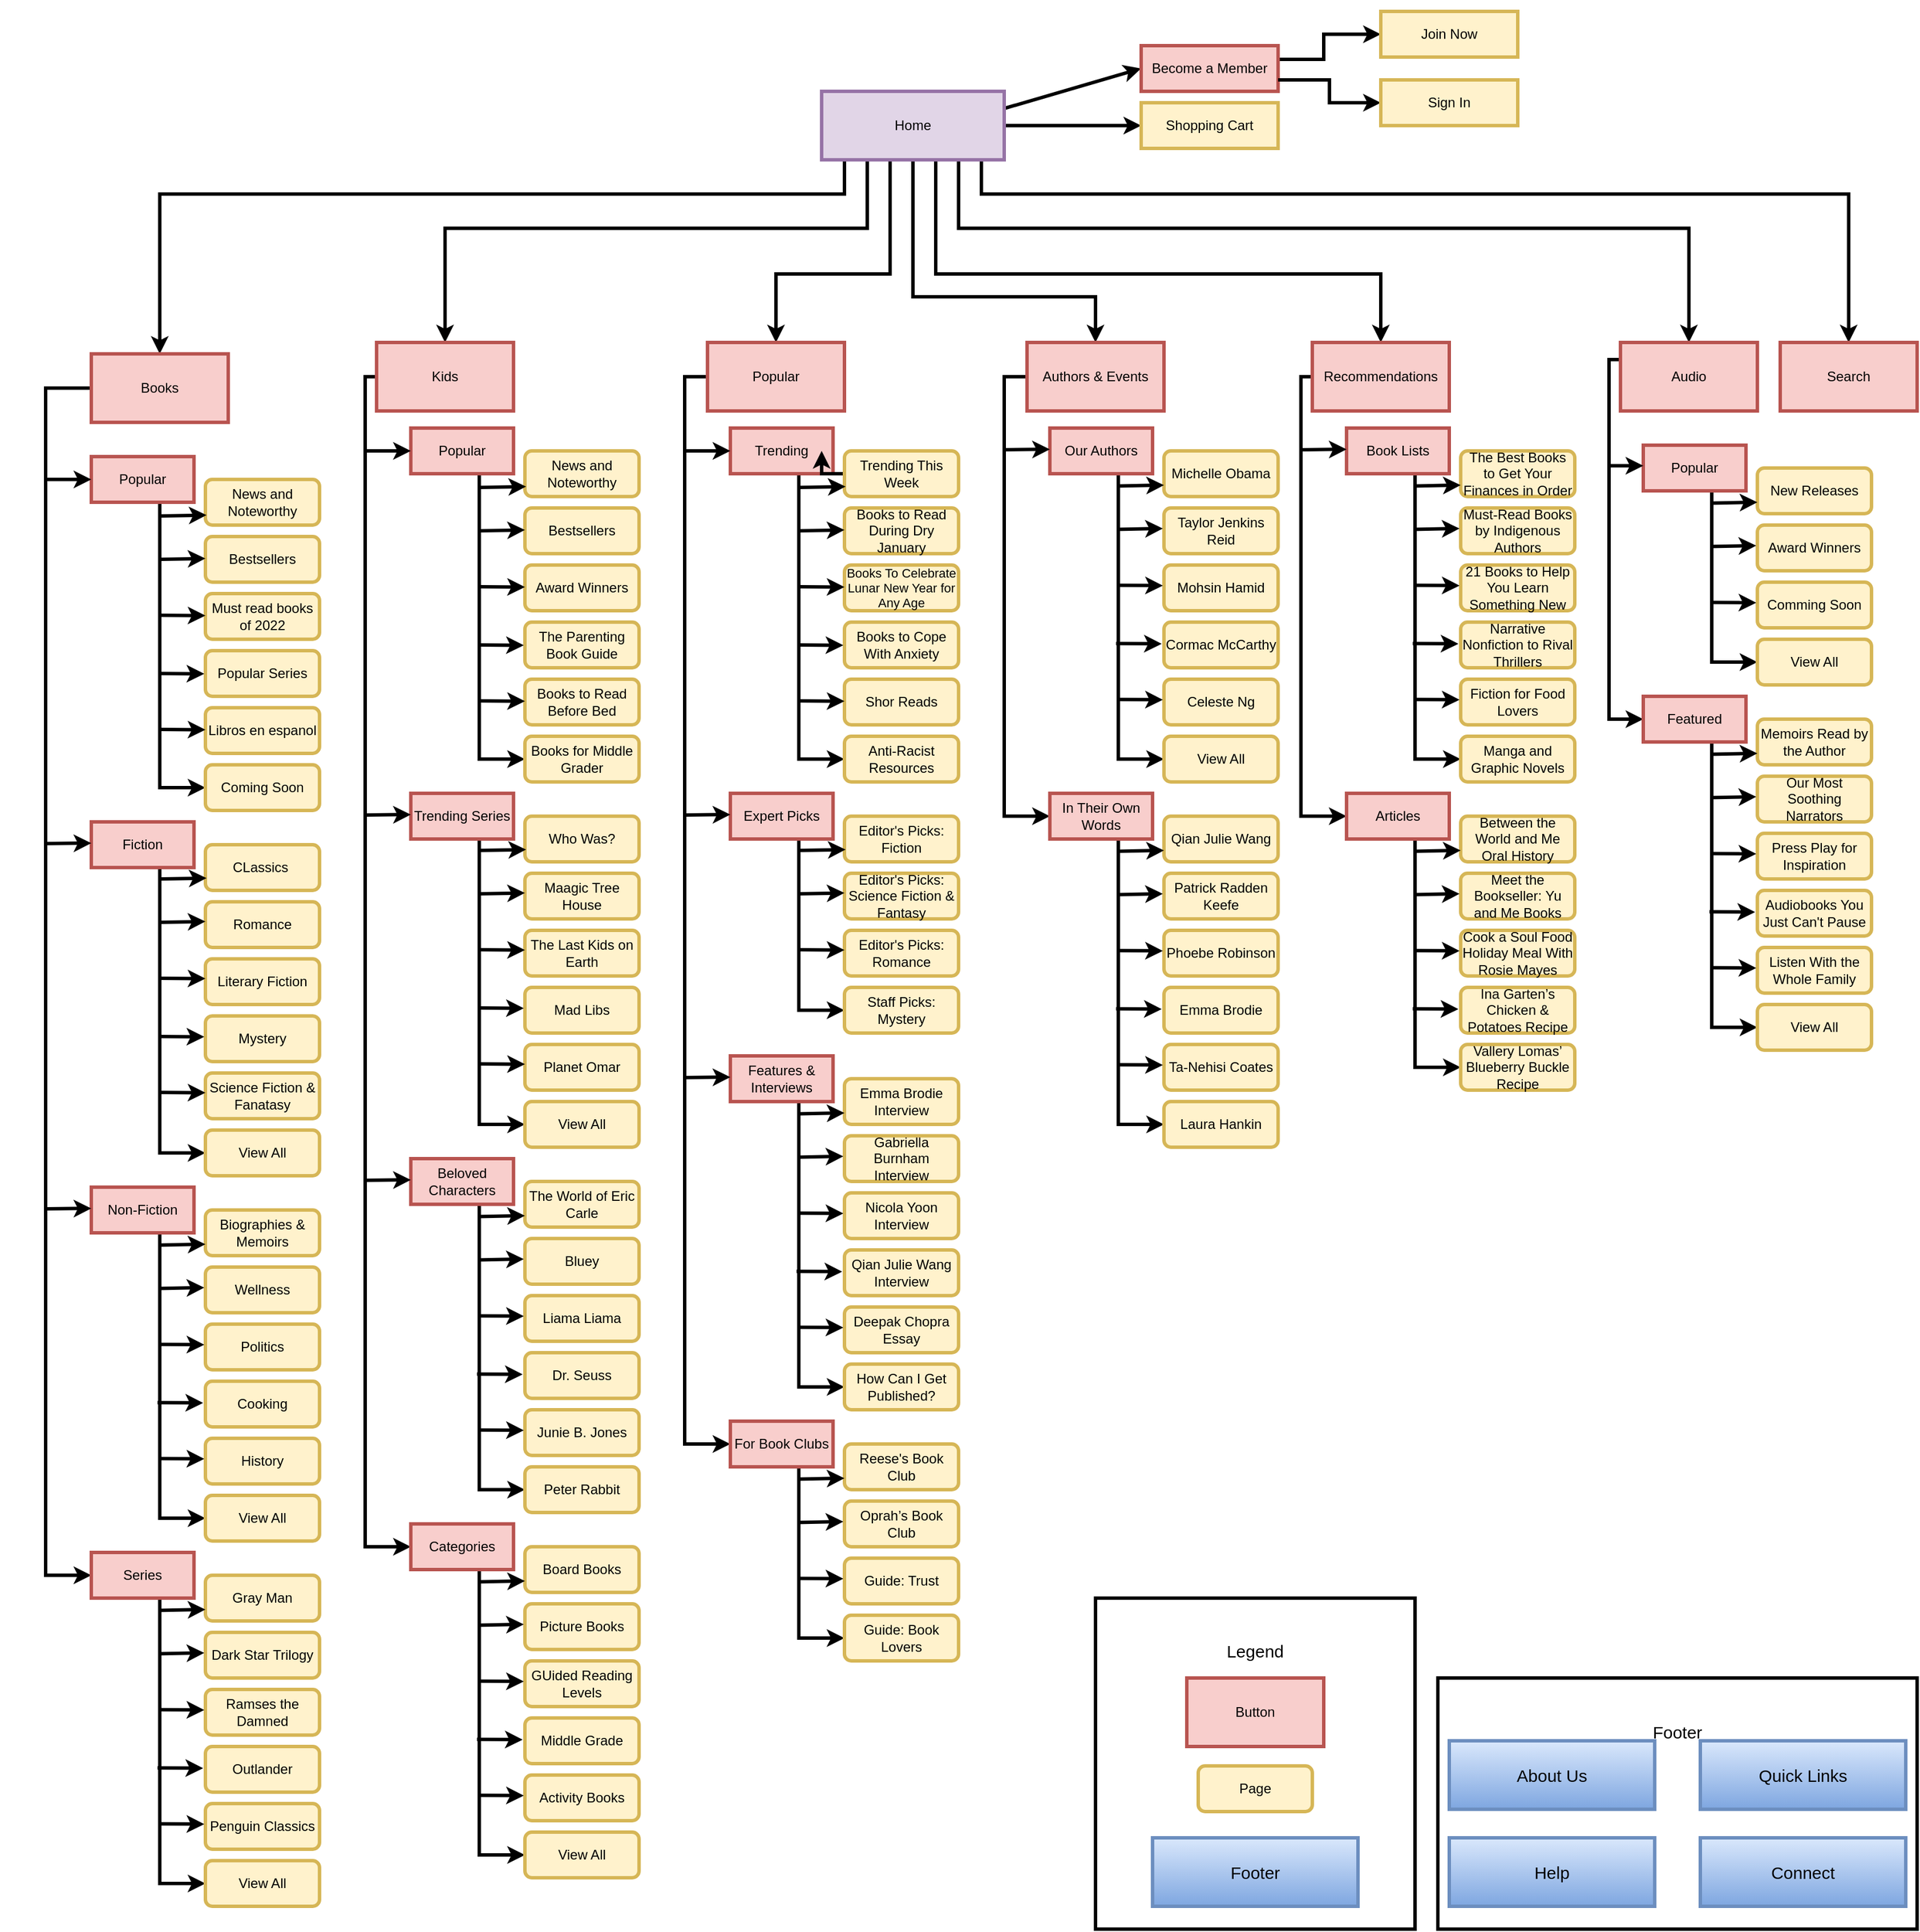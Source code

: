 <mxfile version="20.8.10" type="github">
  <diagram name="Page-1" id="6nl35vsLAsva88mgKixI">
    <mxGraphModel dx="5050" dy="3264" grid="1" gridSize="10" guides="1" tooltips="1" connect="1" arrows="1" fold="1" page="1" pageScale="1" pageWidth="850" pageHeight="1100" math="0" shadow="0">
      <root>
        <mxCell id="0" />
        <mxCell id="1" parent="0" />
        <mxCell id="32BIUNfI5PEhhxOzhy4X-21" value="Footer&lt;br&gt;&lt;br&gt;&lt;br&gt;&lt;br&gt;&lt;br&gt;&lt;br&gt;&lt;br&gt;&lt;br&gt;" style="rounded=0;whiteSpace=wrap;html=1;strokeWidth=3;fontSize=15;" vertex="1" parent="1">
          <mxGeometry x="420" y="380" width="420" height="220" as="geometry" />
        </mxCell>
        <mxCell id="sVJqD786YdZGdAk7iiqr-3" value="" style="edgeStyle=orthogonalEdgeStyle;rounded=0;orthogonalLoop=1;jettySize=auto;html=1;strokeWidth=3;" parent="1" source="sVJqD786YdZGdAk7iiqr-1" target="sVJqD786YdZGdAk7iiqr-2" edge="1">
          <mxGeometry relative="1" as="geometry">
            <Array as="points">
              <mxPoint x="-40" y="-830" />
              <mxPoint x="120" y="-830" />
            </Array>
          </mxGeometry>
        </mxCell>
        <mxCell id="sVJqD786YdZGdAk7iiqr-17" style="edgeStyle=orthogonalEdgeStyle;rounded=0;orthogonalLoop=1;jettySize=auto;html=1;exitX=0;exitY=0.5;exitDx=0;exitDy=0;entryX=0.5;entryY=0;entryDx=0;entryDy=0;strokeWidth=3;" parent="1" source="sVJqD786YdZGdAk7iiqr-1" target="sVJqD786YdZGdAk7iiqr-4" edge="1">
          <mxGeometry relative="1" as="geometry">
            <Array as="points">
              <mxPoint x="-60" y="-980" />
              <mxPoint x="-60" y="-850" />
              <mxPoint x="-160" y="-850" />
            </Array>
            <mxPoint x="-250" y="-800" as="targetPoint" />
          </mxGeometry>
        </mxCell>
        <mxCell id="sVJqD786YdZGdAk7iiqr-19" style="edgeStyle=orthogonalEdgeStyle;rounded=0;orthogonalLoop=1;jettySize=auto;html=1;exitX=0;exitY=0.5;exitDx=0;exitDy=0;entryX=0.5;entryY=0;entryDx=0;entryDy=0;strokeWidth=3;" parent="1" source="sVJqD786YdZGdAk7iiqr-1" target="sVJqD786YdZGdAk7iiqr-6" edge="1">
          <mxGeometry relative="1" as="geometry">
            <Array as="points">
              <mxPoint x="-80" y="-980" />
              <mxPoint x="-80" y="-890" />
              <mxPoint x="-450" y="-890" />
            </Array>
            <mxPoint x="-340" y="-840" as="targetPoint" />
          </mxGeometry>
        </mxCell>
        <mxCell id="sVJqD786YdZGdAk7iiqr-21" style="edgeStyle=orthogonalEdgeStyle;rounded=0;orthogonalLoop=1;jettySize=auto;html=1;exitX=0;exitY=0.25;exitDx=0;exitDy=0;entryX=0.5;entryY=0;entryDx=0;entryDy=0;strokeWidth=3;" parent="1" source="sVJqD786YdZGdAk7iiqr-1" target="sVJqD786YdZGdAk7iiqr-8" edge="1">
          <mxGeometry relative="1" as="geometry">
            <Array as="points">
              <mxPoint x="-100" y="-995" />
              <mxPoint x="-100" y="-920" />
              <mxPoint x="-700" y="-920" />
            </Array>
          </mxGeometry>
        </mxCell>
        <mxCell id="sVJqD786YdZGdAk7iiqr-23" style="edgeStyle=orthogonalEdgeStyle;rounded=0;orthogonalLoop=1;jettySize=auto;html=1;exitX=1;exitY=0.5;exitDx=0;exitDy=0;entryX=0.5;entryY=0;entryDx=0;entryDy=0;strokeWidth=3;" parent="1" source="sVJqD786YdZGdAk7iiqr-1" target="sVJqD786YdZGdAk7iiqr-10" edge="1">
          <mxGeometry relative="1" as="geometry">
            <Array as="points">
              <mxPoint x="-20" y="-980" />
              <mxPoint x="-20" y="-850" />
              <mxPoint x="370" y="-850" />
            </Array>
            <mxPoint x="380" y="-810" as="targetPoint" />
          </mxGeometry>
        </mxCell>
        <mxCell id="sVJqD786YdZGdAk7iiqr-26" style="edgeStyle=orthogonalEdgeStyle;rounded=0;orthogonalLoop=1;jettySize=auto;html=1;exitX=1;exitY=0.5;exitDx=0;exitDy=0;entryX=0.5;entryY=0;entryDx=0;entryDy=0;strokeWidth=3;" parent="1" source="sVJqD786YdZGdAk7iiqr-1" target="sVJqD786YdZGdAk7iiqr-12" edge="1">
          <mxGeometry relative="1" as="geometry">
            <Array as="points">
              <mxPoint y="-980" />
              <mxPoint y="-890" />
              <mxPoint x="640" y="-890" />
            </Array>
          </mxGeometry>
        </mxCell>
        <mxCell id="sVJqD786YdZGdAk7iiqr-28" style="edgeStyle=orthogonalEdgeStyle;rounded=0;orthogonalLoop=1;jettySize=auto;html=1;exitX=1;exitY=0;exitDx=0;exitDy=0;entryX=0.5;entryY=0;entryDx=0;entryDy=0;strokeWidth=3;" parent="1" source="sVJqD786YdZGdAk7iiqr-1" target="sVJqD786YdZGdAk7iiqr-14" edge="1">
          <mxGeometry relative="1" as="geometry">
            <Array as="points">
              <mxPoint x="20" y="-1010" />
              <mxPoint x="20" y="-920" />
              <mxPoint x="780" y="-920" />
            </Array>
          </mxGeometry>
        </mxCell>
        <mxCell id="sVJqD786YdZGdAk7iiqr-37" style="rounded=0;orthogonalLoop=1;jettySize=auto;html=1;exitX=1;exitY=0.25;exitDx=0;exitDy=0;entryX=0;entryY=0.5;entryDx=0;entryDy=0;strokeWidth=3;" parent="1" source="sVJqD786YdZGdAk7iiqr-1" target="sVJqD786YdZGdAk7iiqr-40" edge="1">
          <mxGeometry relative="1" as="geometry">
            <mxPoint x="140" y="-1060" as="targetPoint" />
          </mxGeometry>
        </mxCell>
        <mxCell id="sVJqD786YdZGdAk7iiqr-38" style="edgeStyle=none;rounded=0;orthogonalLoop=1;jettySize=auto;html=1;exitX=1;exitY=0.5;exitDx=0;exitDy=0;entryX=0;entryY=0.5;entryDx=0;entryDy=0;strokeWidth=3;" parent="1" source="sVJqD786YdZGdAk7iiqr-1" target="sVJqD786YdZGdAk7iiqr-41" edge="1">
          <mxGeometry relative="1" as="geometry">
            <mxPoint x="150" y="-980.333" as="targetPoint" />
          </mxGeometry>
        </mxCell>
        <mxCell id="sVJqD786YdZGdAk7iiqr-1" value="Home" style="rounded=0;whiteSpace=wrap;html=1;fillColor=#e1d5e7;strokeColor=#9673a6;strokeWidth=3;" parent="1" vertex="1">
          <mxGeometry x="-120" y="-1010" width="160" height="60" as="geometry" />
        </mxCell>
        <mxCell id="sVJqD786YdZGdAk7iiqr-359" style="edgeStyle=elbowEdgeStyle;rounded=0;orthogonalLoop=1;jettySize=auto;html=1;exitX=0;exitY=0.5;exitDx=0;exitDy=0;entryX=0;entryY=0.5;entryDx=0;entryDy=0;shadow=0;strokeWidth=3;" parent="1" source="sVJqD786YdZGdAk7iiqr-2" target="sVJqD786YdZGdAk7iiqr-274" edge="1">
          <mxGeometry relative="1" as="geometry">
            <Array as="points">
              <mxPoint x="40" y="-560" />
            </Array>
          </mxGeometry>
        </mxCell>
        <mxCell id="sVJqD786YdZGdAk7iiqr-2" value="Authors &amp;amp; Events" style="rounded=0;whiteSpace=wrap;html=1;fillColor=#f8cecc;strokeColor=#b85450;strokeWidth=3;" parent="1" vertex="1">
          <mxGeometry x="60" y="-790" width="120" height="60" as="geometry" />
        </mxCell>
        <mxCell id="sVJqD786YdZGdAk7iiqr-356" style="edgeStyle=elbowEdgeStyle;rounded=0;orthogonalLoop=1;jettySize=auto;html=1;exitX=0;exitY=0.5;exitDx=0;exitDy=0;entryX=0;entryY=0.5;entryDx=0;entryDy=0;shadow=0;strokeWidth=3;" parent="1" source="sVJqD786YdZGdAk7iiqr-4" target="sVJqD786YdZGdAk7iiqr-234" edge="1">
          <mxGeometry relative="1" as="geometry">
            <Array as="points">
              <mxPoint x="-240" y="-240" />
            </Array>
          </mxGeometry>
        </mxCell>
        <mxCell id="sVJqD786YdZGdAk7iiqr-4" value="Popular" style="rounded=0;whiteSpace=wrap;html=1;fillColor=#f8cecc;strokeColor=#b85450;strokeWidth=3;" parent="1" vertex="1">
          <mxGeometry x="-220" y="-790" width="120" height="60" as="geometry" />
        </mxCell>
        <mxCell id="sVJqD786YdZGdAk7iiqr-354" style="edgeStyle=elbowEdgeStyle;rounded=0;orthogonalLoop=1;jettySize=auto;html=1;exitX=0;exitY=0.5;exitDx=0;exitDy=0;entryX=0;entryY=0.5;entryDx=0;entryDy=0;shadow=0;strokeWidth=3;" parent="1" source="sVJqD786YdZGdAk7iiqr-6" target="sVJqD786YdZGdAk7iiqr-178" edge="1">
          <mxGeometry relative="1" as="geometry">
            <Array as="points">
              <mxPoint x="-520" y="-240" />
            </Array>
          </mxGeometry>
        </mxCell>
        <mxCell id="sVJqD786YdZGdAk7iiqr-6" value="Kids" style="rounded=0;whiteSpace=wrap;html=1;fillColor=#f8cecc;strokeColor=#b85450;strokeWidth=3;" parent="1" vertex="1">
          <mxGeometry x="-510" y="-790" width="120" height="60" as="geometry" />
        </mxCell>
        <mxCell id="sVJqD786YdZGdAk7iiqr-98" style="edgeStyle=elbowEdgeStyle;rounded=0;orthogonalLoop=1;jettySize=auto;html=1;exitX=0;exitY=0.5;exitDx=0;exitDy=0;entryX=0;entryY=0.5;entryDx=0;entryDy=0;shadow=0;strokeWidth=3;" parent="1" source="sVJqD786YdZGdAk7iiqr-8" target="sVJqD786YdZGdAk7iiqr-81" edge="1">
          <mxGeometry relative="1" as="geometry">
            <Array as="points">
              <mxPoint x="-800" y="100" />
              <mxPoint x="-800" y="-162" />
            </Array>
          </mxGeometry>
        </mxCell>
        <mxCell id="sVJqD786YdZGdAk7iiqr-8" value="Books" style="rounded=0;whiteSpace=wrap;html=1;fillColor=#f8cecc;strokeColor=#b85450;strokeWidth=3;" parent="1" vertex="1">
          <mxGeometry x="-760" y="-780" width="120" height="60" as="geometry" />
        </mxCell>
        <mxCell id="sVJqD786YdZGdAk7iiqr-361" style="edgeStyle=elbowEdgeStyle;rounded=0;orthogonalLoop=1;jettySize=auto;html=1;exitX=0;exitY=0.5;exitDx=0;exitDy=0;entryX=0;entryY=0.5;entryDx=0;entryDy=0;shadow=0;strokeWidth=3;" parent="1" source="sVJqD786YdZGdAk7iiqr-10" target="sVJqD786YdZGdAk7iiqr-302" edge="1">
          <mxGeometry relative="1" as="geometry">
            <Array as="points">
              <mxPoint x="300" y="-580" />
            </Array>
          </mxGeometry>
        </mxCell>
        <mxCell id="sVJqD786YdZGdAk7iiqr-10" value="Recommendations" style="rounded=0;whiteSpace=wrap;html=1;fillColor=#f8cecc;strokeColor=#b85450;strokeWidth=3;" parent="1" vertex="1">
          <mxGeometry x="310" y="-790" width="120" height="60" as="geometry" />
        </mxCell>
        <mxCell id="sVJqD786YdZGdAk7iiqr-363" style="edgeStyle=elbowEdgeStyle;rounded=0;orthogonalLoop=1;jettySize=auto;html=1;exitX=0;exitY=0.25;exitDx=0;exitDy=0;entryX=0;entryY=0.5;entryDx=0;entryDy=0;shadow=0;strokeWidth=3;" parent="1" source="sVJqD786YdZGdAk7iiqr-12" target="sVJqD786YdZGdAk7iiqr-329" edge="1">
          <mxGeometry relative="1" as="geometry">
            <Array as="points">
              <mxPoint x="570" y="-620" />
            </Array>
          </mxGeometry>
        </mxCell>
        <mxCell id="sVJqD786YdZGdAk7iiqr-12" value="Audio" style="rounded=0;whiteSpace=wrap;html=1;fillColor=#f8cecc;strokeColor=#b85450;strokeWidth=3;" parent="1" vertex="1">
          <mxGeometry x="580" y="-790" width="120" height="60" as="geometry" />
        </mxCell>
        <mxCell id="sVJqD786YdZGdAk7iiqr-14" value="Search" style="rounded=0;whiteSpace=wrap;html=1;fillColor=#f8cecc;strokeColor=#b85450;strokeWidth=3;" parent="1" vertex="1">
          <mxGeometry x="720" y="-790" width="120" height="60" as="geometry" />
        </mxCell>
        <mxCell id="sVJqD786YdZGdAk7iiqr-49" style="rounded=0;orthogonalLoop=1;jettySize=auto;html=1;exitX=1;exitY=0.5;exitDx=0;exitDy=0;edgeStyle=elbowEdgeStyle;strokeWidth=3;" parent="1" edge="1">
          <mxGeometry relative="1" as="geometry">
            <mxPoint x="370" y="-1060" as="targetPoint" />
            <mxPoint x="280" y="-1038" as="sourcePoint" />
            <Array as="points">
              <mxPoint x="320" y="-1058" />
            </Array>
          </mxGeometry>
        </mxCell>
        <mxCell id="sVJqD786YdZGdAk7iiqr-40" value="Become a Member" style="rounded=0;whiteSpace=wrap;html=1;fillColor=#f8cecc;strokeColor=#b85450;strokeWidth=3;" parent="1" vertex="1">
          <mxGeometry x="160" y="-1050" width="120" height="40" as="geometry" />
        </mxCell>
        <mxCell id="sVJqD786YdZGdAk7iiqr-41" value="Shopping Cart" style="rounded=0;whiteSpace=wrap;html=1;fillColor=#fff2cc;strokeColor=#d6b656;strokeWidth=3;" parent="1" vertex="1">
          <mxGeometry x="160" y="-1000" width="120" height="40" as="geometry" />
        </mxCell>
        <mxCell id="sVJqD786YdZGdAk7iiqr-50" style="rounded=0;orthogonalLoop=1;jettySize=auto;html=1;exitX=1;exitY=0.75;exitDx=0;exitDy=0;edgeStyle=elbowEdgeStyle;shadow=0;strokeWidth=3;" parent="1" source="sVJqD786YdZGdAk7iiqr-40" edge="1">
          <mxGeometry relative="1" as="geometry">
            <mxPoint x="370" y="-1000" as="targetPoint" />
            <mxPoint x="270" y="-1020.0" as="sourcePoint" />
            <Array as="points" />
          </mxGeometry>
        </mxCell>
        <mxCell id="sVJqD786YdZGdAk7iiqr-51" value="Join Now" style="rounded=0;whiteSpace=wrap;html=1;fillColor=#fff2cc;strokeColor=#d6b656;strokeWidth=3;" parent="1" vertex="1">
          <mxGeometry x="370" y="-1080" width="120" height="40" as="geometry" />
        </mxCell>
        <mxCell id="sVJqD786YdZGdAk7iiqr-52" value="Sign In" style="rounded=0;whiteSpace=wrap;html=1;fillColor=#fff2cc;strokeColor=#d6b656;strokeWidth=3;" parent="1" vertex="1">
          <mxGeometry x="370" y="-1020" width="120" height="40" as="geometry" />
        </mxCell>
        <mxCell id="sVJqD786YdZGdAk7iiqr-103" style="edgeStyle=elbowEdgeStyle;rounded=0;orthogonalLoop=1;jettySize=auto;html=1;exitX=0.75;exitY=1;exitDx=0;exitDy=0;entryX=0;entryY=0.5;entryDx=0;entryDy=0;shadow=0;strokeWidth=3;" parent="1" source="sVJqD786YdZGdAk7iiqr-56" target="sVJqD786YdZGdAk7iiqr-72" edge="1">
          <mxGeometry relative="1" as="geometry">
            <Array as="points">
              <mxPoint x="-700" y="-540" />
              <mxPoint x="-700" y="-520" />
            </Array>
          </mxGeometry>
        </mxCell>
        <mxCell id="sVJqD786YdZGdAk7iiqr-56" value="Popular" style="rounded=0;whiteSpace=wrap;html=1;fillColor=#f8cecc;strokeColor=#b85450;strokeWidth=3;" parent="1" vertex="1">
          <mxGeometry x="-760" y="-690" width="90" height="40" as="geometry" />
        </mxCell>
        <mxCell id="sVJqD786YdZGdAk7iiqr-128" style="edgeStyle=elbowEdgeStyle;rounded=0;orthogonalLoop=1;jettySize=auto;html=1;exitX=0.5;exitY=1;exitDx=0;exitDy=0;entryX=0;entryY=0.5;entryDx=0;entryDy=0;shadow=0;strokeWidth=3;" parent="1" source="sVJqD786YdZGdAk7iiqr-57" target="sVJqD786YdZGdAk7iiqr-80" edge="1">
          <mxGeometry relative="1" as="geometry">
            <Array as="points">
              <mxPoint x="-700" y="-200" />
            </Array>
          </mxGeometry>
        </mxCell>
        <mxCell id="sVJqD786YdZGdAk7iiqr-57" value="Fiction" style="rounded=0;whiteSpace=wrap;html=1;fillColor=#f8cecc;strokeColor=#b85450;strokeWidth=3;" parent="1" vertex="1">
          <mxGeometry x="-760" y="-370" width="90" height="40" as="geometry" />
        </mxCell>
        <mxCell id="sVJqD786YdZGdAk7iiqr-144" style="edgeStyle=elbowEdgeStyle;rounded=0;orthogonalLoop=1;jettySize=auto;html=1;exitX=0.75;exitY=1;exitDx=0;exitDy=0;entryX=0;entryY=0.5;entryDx=0;entryDy=0;shadow=0;strokeWidth=3;" parent="1" source="sVJqD786YdZGdAk7iiqr-58" target="sVJqD786YdZGdAk7iiqr-94" edge="1">
          <mxGeometry relative="1" as="geometry">
            <Array as="points">
              <mxPoint x="-700" y="120" />
            </Array>
          </mxGeometry>
        </mxCell>
        <mxCell id="sVJqD786YdZGdAk7iiqr-58" value="Non-Fiction" style="rounded=0;whiteSpace=wrap;html=1;fillColor=#f8cecc;strokeColor=#b85450;strokeWidth=3;" parent="1" vertex="1">
          <mxGeometry x="-760" y="-50" width="90" height="40" as="geometry" />
        </mxCell>
        <mxCell id="sVJqD786YdZGdAk7iiqr-62" value="News and Noteworthy" style="rounded=1;whiteSpace=wrap;html=1;fillColor=#fff2cc;strokeColor=#d6b656;strokeWidth=3;" parent="1" vertex="1">
          <mxGeometry x="-660" y="-670" width="100" height="40" as="geometry" />
        </mxCell>
        <mxCell id="sVJqD786YdZGdAk7iiqr-65" value="Bestsellers" style="rounded=1;whiteSpace=wrap;html=1;fillColor=#fff2cc;strokeColor=#d6b656;strokeWidth=3;" parent="1" vertex="1">
          <mxGeometry x="-660" y="-620" width="100" height="40" as="geometry" />
        </mxCell>
        <mxCell id="sVJqD786YdZGdAk7iiqr-66" value="Must read books of 2022" style="rounded=1;whiteSpace=wrap;html=1;fillColor=#fff2cc;strokeColor=#d6b656;strokeWidth=3;" parent="1" vertex="1">
          <mxGeometry x="-660" y="-570" width="100" height="40" as="geometry" />
        </mxCell>
        <mxCell id="sVJqD786YdZGdAk7iiqr-67" value="Popular Series" style="rounded=1;whiteSpace=wrap;html=1;fillColor=#fff2cc;strokeColor=#d6b656;strokeWidth=3;" parent="1" vertex="1">
          <mxGeometry x="-660" y="-520" width="100" height="40" as="geometry" />
        </mxCell>
        <mxCell id="sVJqD786YdZGdAk7iiqr-71" value="Libros en espanol" style="rounded=1;whiteSpace=wrap;html=1;fillColor=#fff2cc;strokeColor=#d6b656;strokeWidth=3;" parent="1" vertex="1">
          <mxGeometry x="-660" y="-470" width="100" height="40" as="geometry" />
        </mxCell>
        <mxCell id="sVJqD786YdZGdAk7iiqr-72" value="Coming Soon" style="rounded=1;whiteSpace=wrap;html=1;fillColor=#fff2cc;strokeColor=#d6b656;strokeWidth=3;" parent="1" vertex="1">
          <mxGeometry x="-660" y="-420" width="100" height="40" as="geometry" />
        </mxCell>
        <mxCell id="sVJqD786YdZGdAk7iiqr-75" value="CLassics&lt;span style=&quot;white-space: pre;&quot;&gt; &lt;/span&gt;" style="rounded=1;whiteSpace=wrap;html=1;fillColor=#fff2cc;strokeColor=#d6b656;strokeWidth=3;" parent="1" vertex="1">
          <mxGeometry x="-660" y="-350" width="100" height="40" as="geometry" />
        </mxCell>
        <mxCell id="sVJqD786YdZGdAk7iiqr-76" value="Romance" style="rounded=1;whiteSpace=wrap;html=1;fillColor=#fff2cc;strokeColor=#d6b656;strokeWidth=3;" parent="1" vertex="1">
          <mxGeometry x="-660" y="-300" width="100" height="40" as="geometry" />
        </mxCell>
        <mxCell id="sVJqD786YdZGdAk7iiqr-77" value="Literary Fiction" style="rounded=1;whiteSpace=wrap;html=1;fillColor=#fff2cc;strokeColor=#d6b656;strokeWidth=3;" parent="1" vertex="1">
          <mxGeometry x="-660" y="-250" width="100" height="40" as="geometry" />
        </mxCell>
        <mxCell id="sVJqD786YdZGdAk7iiqr-78" value="Mystery" style="rounded=1;whiteSpace=wrap;html=1;fillColor=#fff2cc;strokeColor=#d6b656;strokeWidth=3;" parent="1" vertex="1">
          <mxGeometry x="-660" y="-200" width="100" height="40" as="geometry" />
        </mxCell>
        <mxCell id="sVJqD786YdZGdAk7iiqr-79" value="Science Fiction &amp;amp; Fanatasy" style="rounded=1;whiteSpace=wrap;html=1;fillColor=#fff2cc;strokeColor=#d6b656;strokeWidth=3;" parent="1" vertex="1">
          <mxGeometry x="-660" y="-150" width="100" height="40" as="geometry" />
        </mxCell>
        <mxCell id="sVJqD786YdZGdAk7iiqr-80" value="View All" style="rounded=1;whiteSpace=wrap;html=1;fillColor=#fff2cc;strokeColor=#d6b656;strokeWidth=3;" parent="1" vertex="1">
          <mxGeometry x="-660" y="-100" width="100" height="40" as="geometry" />
        </mxCell>
        <mxCell id="sVJqD786YdZGdAk7iiqr-158" style="edgeStyle=elbowEdgeStyle;rounded=0;orthogonalLoop=1;jettySize=auto;html=1;exitX=0.75;exitY=1;exitDx=0;exitDy=0;entryX=0;entryY=0.5;entryDx=0;entryDy=0;shadow=0;strokeWidth=3;" parent="1" source="sVJqD786YdZGdAk7iiqr-81" target="sVJqD786YdZGdAk7iiqr-87" edge="1">
          <mxGeometry relative="1" as="geometry">
            <Array as="points">
              <mxPoint x="-700" y="440" />
            </Array>
          </mxGeometry>
        </mxCell>
        <mxCell id="sVJqD786YdZGdAk7iiqr-81" value="Series" style="rounded=0;whiteSpace=wrap;html=1;fillColor=#f8cecc;strokeColor=#b85450;strokeWidth=3;" parent="1" vertex="1">
          <mxGeometry x="-760" y="270" width="90" height="40" as="geometry" />
        </mxCell>
        <mxCell id="sVJqD786YdZGdAk7iiqr-82" value="Gray Man" style="rounded=1;whiteSpace=wrap;html=1;fillColor=#fff2cc;strokeColor=#d6b656;strokeWidth=3;" parent="1" vertex="1">
          <mxGeometry x="-660" y="290" width="100" height="40" as="geometry" />
        </mxCell>
        <mxCell id="sVJqD786YdZGdAk7iiqr-83" value="Dark Star Trilogy" style="rounded=1;whiteSpace=wrap;html=1;fillColor=#fff2cc;strokeColor=#d6b656;strokeWidth=3;" parent="1" vertex="1">
          <mxGeometry x="-660" y="340" width="100" height="40" as="geometry" />
        </mxCell>
        <mxCell id="sVJqD786YdZGdAk7iiqr-84" value="Ramses the Damned" style="rounded=1;whiteSpace=wrap;html=1;fillColor=#fff2cc;strokeColor=#d6b656;strokeWidth=3;" parent="1" vertex="1">
          <mxGeometry x="-660" y="390" width="100" height="40" as="geometry" />
        </mxCell>
        <mxCell id="sVJqD786YdZGdAk7iiqr-85" value="Outlander" style="rounded=1;whiteSpace=wrap;html=1;fillColor=#fff2cc;strokeColor=#d6b656;strokeWidth=3;" parent="1" vertex="1">
          <mxGeometry x="-660" y="440" width="100" height="40" as="geometry" />
        </mxCell>
        <mxCell id="sVJqD786YdZGdAk7iiqr-86" value="Penguin Classics" style="rounded=1;whiteSpace=wrap;html=1;fillColor=#fff2cc;strokeColor=#d6b656;strokeWidth=3;" parent="1" vertex="1">
          <mxGeometry x="-660" y="490" width="100" height="40" as="geometry" />
        </mxCell>
        <mxCell id="sVJqD786YdZGdAk7iiqr-87" value="View All" style="rounded=1;whiteSpace=wrap;html=1;fillColor=#fff2cc;strokeColor=#d6b656;strokeWidth=3;" parent="1" vertex="1">
          <mxGeometry x="-660" y="540" width="100" height="40" as="geometry" />
        </mxCell>
        <mxCell id="sVJqD786YdZGdAk7iiqr-89" value="Biographies &amp;amp; Memoirs" style="rounded=1;whiteSpace=wrap;html=1;fillColor=#fff2cc;strokeColor=#d6b656;strokeWidth=3;" parent="1" vertex="1">
          <mxGeometry x="-660" y="-30" width="100" height="40" as="geometry" />
        </mxCell>
        <mxCell id="sVJqD786YdZGdAk7iiqr-90" value="Wellness" style="rounded=1;whiteSpace=wrap;html=1;fillColor=#fff2cc;strokeColor=#d6b656;strokeWidth=3;" parent="1" vertex="1">
          <mxGeometry x="-660" y="20" width="100" height="40" as="geometry" />
        </mxCell>
        <mxCell id="sVJqD786YdZGdAk7iiqr-91" value="Politics" style="rounded=1;whiteSpace=wrap;html=1;fillColor=#fff2cc;strokeColor=#d6b656;strokeWidth=3;" parent="1" vertex="1">
          <mxGeometry x="-660" y="70" width="100" height="40" as="geometry" />
        </mxCell>
        <mxCell id="sVJqD786YdZGdAk7iiqr-92" value="Cooking" style="rounded=1;whiteSpace=wrap;html=1;fillColor=#fff2cc;strokeColor=#d6b656;strokeWidth=3;" parent="1" vertex="1">
          <mxGeometry x="-660" y="120" width="100" height="40" as="geometry" />
        </mxCell>
        <mxCell id="sVJqD786YdZGdAk7iiqr-93" value="History" style="rounded=1;whiteSpace=wrap;html=1;fillColor=#fff2cc;strokeColor=#d6b656;strokeWidth=3;" parent="1" vertex="1">
          <mxGeometry x="-660" y="170" width="100" height="40" as="geometry" />
        </mxCell>
        <mxCell id="sVJqD786YdZGdAk7iiqr-94" value="View All" style="rounded=1;whiteSpace=wrap;html=1;fillColor=#fff2cc;strokeColor=#d6b656;strokeWidth=3;" parent="1" vertex="1">
          <mxGeometry x="-660" y="220" width="100" height="40" as="geometry" />
        </mxCell>
        <mxCell id="sVJqD786YdZGdAk7iiqr-95" value="" style="endArrow=classic;html=1;rounded=0;shadow=0;strokeWidth=3;" parent="1" edge="1">
          <mxGeometry width="50" height="50" relative="1" as="geometry">
            <mxPoint x="-800" y="-670" as="sourcePoint" />
            <mxPoint x="-760" y="-670" as="targetPoint" />
          </mxGeometry>
        </mxCell>
        <mxCell id="sVJqD786YdZGdAk7iiqr-97" value="" style="endArrow=classic;html=1;rounded=0;shadow=0;strokeWidth=3;" parent="1" edge="1">
          <mxGeometry width="50" height="50" relative="1" as="geometry">
            <mxPoint x="-800" y="-31" as="sourcePoint" />
            <mxPoint x="-760" y="-31.43" as="targetPoint" />
          </mxGeometry>
        </mxCell>
        <mxCell id="sVJqD786YdZGdAk7iiqr-99" value="" style="endArrow=classic;html=1;rounded=0;shadow=0;strokeWidth=3;" parent="1" edge="1">
          <mxGeometry width="50" height="50" relative="1" as="geometry">
            <mxPoint x="-700" y="-600" as="sourcePoint" />
            <mxPoint x="-660" y="-600.71" as="targetPoint" />
          </mxGeometry>
        </mxCell>
        <mxCell id="sVJqD786YdZGdAk7iiqr-101" value="" style="endArrow=classic;html=1;rounded=0;shadow=0;strokeWidth=3;" parent="1" edge="1">
          <mxGeometry width="50" height="50" relative="1" as="geometry">
            <mxPoint x="-800" y="-351" as="sourcePoint" />
            <mxPoint x="-760" y="-351.43" as="targetPoint" />
          </mxGeometry>
        </mxCell>
        <mxCell id="sVJqD786YdZGdAk7iiqr-102" value="" style="endArrow=classic;html=1;rounded=0;shadow=0;strokeWidth=3;" parent="1" edge="1">
          <mxGeometry width="50" height="50" relative="1" as="geometry">
            <mxPoint x="-700" y="-451" as="sourcePoint" />
            <mxPoint x="-660" y="-450.71" as="targetPoint" />
          </mxGeometry>
        </mxCell>
        <mxCell id="sVJqD786YdZGdAk7iiqr-106" value="" style="endArrow=classic;html=1;rounded=0;shadow=0;strokeWidth=3;" parent="1" edge="1">
          <mxGeometry width="50" height="50" relative="1" as="geometry">
            <mxPoint x="-701" y="-500" as="sourcePoint" />
            <mxPoint x="-661" y="-499.71" as="targetPoint" />
          </mxGeometry>
        </mxCell>
        <mxCell id="sVJqD786YdZGdAk7iiqr-108" value="" style="endArrow=classic;html=1;rounded=0;shadow=0;strokeWidth=3;" parent="1" edge="1">
          <mxGeometry width="50" height="50" relative="1" as="geometry">
            <mxPoint x="-700" y="-551" as="sourcePoint" />
            <mxPoint x="-660" y="-550.71" as="targetPoint" />
          </mxGeometry>
        </mxCell>
        <mxCell id="sVJqD786YdZGdAk7iiqr-109" value="" style="endArrow=classic;html=1;rounded=0;shadow=0;strokeWidth=3;" parent="1" edge="1">
          <mxGeometry width="50" height="50" relative="1" as="geometry">
            <mxPoint x="-699" y="-638" as="sourcePoint" />
            <mxPoint x="-659" y="-638.71" as="targetPoint" />
          </mxGeometry>
        </mxCell>
        <mxCell id="sVJqD786YdZGdAk7iiqr-121" value="" style="endArrow=classic;html=1;rounded=0;shadow=0;strokeWidth=3;" parent="1" edge="1">
          <mxGeometry width="50" height="50" relative="1" as="geometry">
            <mxPoint x="-700" y="-282" as="sourcePoint" />
            <mxPoint x="-660" y="-282.71" as="targetPoint" />
          </mxGeometry>
        </mxCell>
        <mxCell id="sVJqD786YdZGdAk7iiqr-122" value="" style="endArrow=classic;html=1;rounded=0;shadow=0;strokeWidth=3;" parent="1" edge="1">
          <mxGeometry width="50" height="50" relative="1" as="geometry">
            <mxPoint x="-700" y="-133" as="sourcePoint" />
            <mxPoint x="-660" y="-132.71" as="targetPoint" />
          </mxGeometry>
        </mxCell>
        <mxCell id="sVJqD786YdZGdAk7iiqr-123" value="" style="endArrow=classic;html=1;rounded=0;shadow=0;strokeWidth=3;" parent="1" edge="1">
          <mxGeometry width="50" height="50" relative="1" as="geometry">
            <mxPoint x="-701" y="-182" as="sourcePoint" />
            <mxPoint x="-661" y="-181.71" as="targetPoint" />
          </mxGeometry>
        </mxCell>
        <mxCell id="sVJqD786YdZGdAk7iiqr-124" value="" style="endArrow=classic;html=1;rounded=0;shadow=0;strokeWidth=3;" parent="1" edge="1">
          <mxGeometry width="50" height="50" relative="1" as="geometry">
            <mxPoint x="-700" y="-233" as="sourcePoint" />
            <mxPoint x="-660" y="-232.71" as="targetPoint" />
          </mxGeometry>
        </mxCell>
        <mxCell id="sVJqD786YdZGdAk7iiqr-125" value="" style="endArrow=classic;html=1;rounded=0;shadow=0;strokeWidth=3;" parent="1" edge="1">
          <mxGeometry width="50" height="50" relative="1" as="geometry">
            <mxPoint x="-699" y="-320" as="sourcePoint" />
            <mxPoint x="-659" y="-320.71" as="targetPoint" />
          </mxGeometry>
        </mxCell>
        <mxCell id="sVJqD786YdZGdAk7iiqr-135" value="" style="endArrow=classic;html=1;rounded=0;shadow=0;strokeWidth=3;" parent="1" edge="1">
          <mxGeometry width="50" height="50" relative="1" as="geometry">
            <mxPoint x="-701" y="38.71" as="sourcePoint" />
            <mxPoint x="-661" y="38" as="targetPoint" />
          </mxGeometry>
        </mxCell>
        <mxCell id="sVJqD786YdZGdAk7iiqr-136" value="" style="endArrow=classic;html=1;rounded=0;shadow=0;strokeWidth=3;" parent="1" edge="1">
          <mxGeometry width="50" height="50" relative="1" as="geometry">
            <mxPoint x="-701" y="187.71" as="sourcePoint" />
            <mxPoint x="-661" y="188" as="targetPoint" />
          </mxGeometry>
        </mxCell>
        <mxCell id="sVJqD786YdZGdAk7iiqr-137" value="" style="endArrow=classic;html=1;rounded=0;shadow=0;strokeWidth=3;" parent="1" edge="1">
          <mxGeometry width="50" height="50" relative="1" as="geometry">
            <mxPoint x="-702" y="138.71" as="sourcePoint" />
            <mxPoint x="-662" y="139.0" as="targetPoint" />
          </mxGeometry>
        </mxCell>
        <mxCell id="sVJqD786YdZGdAk7iiqr-138" value="" style="endArrow=classic;html=1;rounded=0;shadow=0;strokeWidth=3;" parent="1" edge="1">
          <mxGeometry width="50" height="50" relative="1" as="geometry">
            <mxPoint x="-701" y="87.71" as="sourcePoint" />
            <mxPoint x="-661" y="88" as="targetPoint" />
          </mxGeometry>
        </mxCell>
        <mxCell id="sVJqD786YdZGdAk7iiqr-139" value="" style="endArrow=classic;html=1;rounded=0;shadow=0;strokeWidth=3;" parent="1" edge="1">
          <mxGeometry width="50" height="50" relative="1" as="geometry">
            <mxPoint x="-700" y="0.71" as="sourcePoint" />
            <mxPoint x="-660" as="targetPoint" />
          </mxGeometry>
        </mxCell>
        <mxCell id="sVJqD786YdZGdAk7iiqr-149" value="" style="endArrow=classic;html=1;rounded=0;shadow=0;strokeWidth=3;" parent="1" edge="1">
          <mxGeometry width="50" height="50" relative="1" as="geometry">
            <mxPoint x="-701" y="358.71" as="sourcePoint" />
            <mxPoint x="-661" y="358" as="targetPoint" />
          </mxGeometry>
        </mxCell>
        <mxCell id="sVJqD786YdZGdAk7iiqr-150" value="" style="endArrow=classic;html=1;rounded=0;shadow=0;strokeWidth=3;" parent="1" edge="1">
          <mxGeometry width="50" height="50" relative="1" as="geometry">
            <mxPoint x="-701" y="507.71" as="sourcePoint" />
            <mxPoint x="-661" y="508" as="targetPoint" />
          </mxGeometry>
        </mxCell>
        <mxCell id="sVJqD786YdZGdAk7iiqr-151" value="" style="endArrow=classic;html=1;rounded=0;shadow=0;strokeWidth=3;" parent="1" edge="1">
          <mxGeometry width="50" height="50" relative="1" as="geometry">
            <mxPoint x="-702" y="458.71" as="sourcePoint" />
            <mxPoint x="-662" y="459.0" as="targetPoint" />
          </mxGeometry>
        </mxCell>
        <mxCell id="sVJqD786YdZGdAk7iiqr-152" value="" style="endArrow=classic;html=1;rounded=0;shadow=0;strokeWidth=3;" parent="1" edge="1">
          <mxGeometry width="50" height="50" relative="1" as="geometry">
            <mxPoint x="-701" y="407.71" as="sourcePoint" />
            <mxPoint x="-661" y="408" as="targetPoint" />
          </mxGeometry>
        </mxCell>
        <mxCell id="sVJqD786YdZGdAk7iiqr-153" value="" style="endArrow=classic;html=1;rounded=0;shadow=0;strokeWidth=3;" parent="1" edge="1">
          <mxGeometry width="50" height="50" relative="1" as="geometry">
            <mxPoint x="-700" y="320.71" as="sourcePoint" />
            <mxPoint x="-660" y="320" as="targetPoint" />
          </mxGeometry>
        </mxCell>
        <mxCell id="sVJqD786YdZGdAk7iiqr-159" style="edgeStyle=elbowEdgeStyle;rounded=0;orthogonalLoop=1;jettySize=auto;html=1;exitX=0.75;exitY=1;exitDx=0;exitDy=0;entryX=0;entryY=0.5;entryDx=0;entryDy=0;shadow=0;strokeWidth=3;" parent="1" source="sVJqD786YdZGdAk7iiqr-160" target="sVJqD786YdZGdAk7iiqr-170" edge="1">
          <mxGeometry relative="1" as="geometry">
            <Array as="points">
              <mxPoint x="-420" y="-565" />
              <mxPoint x="-420" y="-545" />
            </Array>
          </mxGeometry>
        </mxCell>
        <mxCell id="sVJqD786YdZGdAk7iiqr-160" value="Popular" style="rounded=0;whiteSpace=wrap;html=1;fillColor=#f8cecc;strokeColor=#b85450;strokeWidth=3;" parent="1" vertex="1">
          <mxGeometry x="-480" y="-715" width="90" height="40" as="geometry" />
        </mxCell>
        <mxCell id="sVJqD786YdZGdAk7iiqr-161" style="edgeStyle=elbowEdgeStyle;rounded=0;orthogonalLoop=1;jettySize=auto;html=1;exitX=0.5;exitY=1;exitDx=0;exitDy=0;entryX=0;entryY=0.5;entryDx=0;entryDy=0;shadow=0;strokeWidth=3;" parent="1" source="sVJqD786YdZGdAk7iiqr-162" target="sVJqD786YdZGdAk7iiqr-176" edge="1">
          <mxGeometry relative="1" as="geometry">
            <Array as="points">
              <mxPoint x="-420" y="-225" />
            </Array>
          </mxGeometry>
        </mxCell>
        <mxCell id="sVJqD786YdZGdAk7iiqr-162" value="Trending Series" style="rounded=0;whiteSpace=wrap;html=1;fillColor=#f8cecc;strokeColor=#b85450;strokeWidth=3;" parent="1" vertex="1">
          <mxGeometry x="-480" y="-395" width="90" height="40" as="geometry" />
        </mxCell>
        <mxCell id="sVJqD786YdZGdAk7iiqr-163" style="edgeStyle=elbowEdgeStyle;rounded=0;orthogonalLoop=1;jettySize=auto;html=1;exitX=0.75;exitY=1;exitDx=0;exitDy=0;entryX=0;entryY=0.5;entryDx=0;entryDy=0;shadow=0;strokeWidth=3;" parent="1" source="sVJqD786YdZGdAk7iiqr-164" target="sVJqD786YdZGdAk7iiqr-190" edge="1">
          <mxGeometry relative="1" as="geometry">
            <Array as="points">
              <mxPoint x="-420" y="95" />
            </Array>
          </mxGeometry>
        </mxCell>
        <mxCell id="sVJqD786YdZGdAk7iiqr-164" value="Beloved Characters" style="rounded=0;whiteSpace=wrap;html=1;fillColor=#f8cecc;strokeColor=#b85450;strokeWidth=3;" parent="1" vertex="1">
          <mxGeometry x="-480" y="-75" width="90" height="40" as="geometry" />
        </mxCell>
        <mxCell id="sVJqD786YdZGdAk7iiqr-165" value="News and Noteworthy" style="rounded=1;whiteSpace=wrap;html=1;fillColor=#fff2cc;strokeColor=#d6b656;strokeWidth=3;" parent="1" vertex="1">
          <mxGeometry x="-380" y="-695" width="100" height="40" as="geometry" />
        </mxCell>
        <mxCell id="sVJqD786YdZGdAk7iiqr-166" value="Bestsellers" style="rounded=1;whiteSpace=wrap;html=1;fillColor=#fff2cc;strokeColor=#d6b656;strokeWidth=3;" parent="1" vertex="1">
          <mxGeometry x="-380" y="-645" width="100" height="40" as="geometry" />
        </mxCell>
        <mxCell id="sVJqD786YdZGdAk7iiqr-167" value="Award Winners" style="rounded=1;whiteSpace=wrap;html=1;fillColor=#fff2cc;strokeColor=#d6b656;strokeWidth=3;" parent="1" vertex="1">
          <mxGeometry x="-380" y="-595" width="100" height="40" as="geometry" />
        </mxCell>
        <mxCell id="sVJqD786YdZGdAk7iiqr-168" value="The Parenting Book Guide" style="rounded=1;whiteSpace=wrap;html=1;fillColor=#fff2cc;strokeColor=#d6b656;strokeWidth=3;" parent="1" vertex="1">
          <mxGeometry x="-380" y="-545" width="100" height="40" as="geometry" />
        </mxCell>
        <mxCell id="sVJqD786YdZGdAk7iiqr-169" value="Books to Read Before Bed" style="rounded=1;whiteSpace=wrap;html=1;fillColor=#fff2cc;strokeColor=#d6b656;strokeWidth=3;" parent="1" vertex="1">
          <mxGeometry x="-380" y="-495" width="100" height="40" as="geometry" />
        </mxCell>
        <mxCell id="sVJqD786YdZGdAk7iiqr-170" value="Books for Middle Grader" style="rounded=1;whiteSpace=wrap;html=1;fillColor=#fff2cc;strokeColor=#d6b656;strokeWidth=3;" parent="1" vertex="1">
          <mxGeometry x="-380" y="-445" width="100" height="40" as="geometry" />
        </mxCell>
        <mxCell id="sVJqD786YdZGdAk7iiqr-171" value="Who Was?" style="rounded=1;whiteSpace=wrap;html=1;fillColor=#fff2cc;strokeColor=#d6b656;strokeWidth=3;" parent="1" vertex="1">
          <mxGeometry x="-380" y="-375" width="100" height="40" as="geometry" />
        </mxCell>
        <mxCell id="sVJqD786YdZGdAk7iiqr-172" value="Maagic Tree House" style="rounded=1;whiteSpace=wrap;html=1;fillColor=#fff2cc;strokeColor=#d6b656;strokeWidth=3;" parent="1" vertex="1">
          <mxGeometry x="-380" y="-325" width="100" height="40" as="geometry" />
        </mxCell>
        <mxCell id="sVJqD786YdZGdAk7iiqr-173" value="The Last Kids on Earth" style="rounded=1;whiteSpace=wrap;html=1;fillColor=#fff2cc;strokeColor=#d6b656;strokeWidth=3;" parent="1" vertex="1">
          <mxGeometry x="-380" y="-275" width="100" height="40" as="geometry" />
        </mxCell>
        <mxCell id="sVJqD786YdZGdAk7iiqr-174" value="Mad Libs" style="rounded=1;whiteSpace=wrap;html=1;fillColor=#fff2cc;strokeColor=#d6b656;strokeWidth=3;" parent="1" vertex="1">
          <mxGeometry x="-380" y="-225" width="100" height="40" as="geometry" />
        </mxCell>
        <mxCell id="sVJqD786YdZGdAk7iiqr-175" value="Planet Omar" style="rounded=1;whiteSpace=wrap;html=1;fillColor=#fff2cc;strokeColor=#d6b656;strokeWidth=3;" parent="1" vertex="1">
          <mxGeometry x="-380" y="-175" width="100" height="40" as="geometry" />
        </mxCell>
        <mxCell id="sVJqD786YdZGdAk7iiqr-176" value="View All" style="rounded=1;whiteSpace=wrap;html=1;fillColor=#fff2cc;strokeColor=#d6b656;strokeWidth=3;" parent="1" vertex="1">
          <mxGeometry x="-380" y="-125" width="100" height="40" as="geometry" />
        </mxCell>
        <mxCell id="sVJqD786YdZGdAk7iiqr-177" style="edgeStyle=elbowEdgeStyle;rounded=0;orthogonalLoop=1;jettySize=auto;html=1;exitX=0.75;exitY=1;exitDx=0;exitDy=0;entryX=0;entryY=0.5;entryDx=0;entryDy=0;shadow=0;strokeWidth=3;" parent="1" source="sVJqD786YdZGdAk7iiqr-178" target="sVJqD786YdZGdAk7iiqr-184" edge="1">
          <mxGeometry relative="1" as="geometry">
            <Array as="points">
              <mxPoint x="-420" y="415" />
            </Array>
          </mxGeometry>
        </mxCell>
        <mxCell id="sVJqD786YdZGdAk7iiqr-178" value="Categories" style="rounded=0;whiteSpace=wrap;html=1;fillColor=#f8cecc;strokeColor=#b85450;strokeWidth=3;" parent="1" vertex="1">
          <mxGeometry x="-480" y="245" width="90" height="40" as="geometry" />
        </mxCell>
        <mxCell id="sVJqD786YdZGdAk7iiqr-179" value="Board Books" style="rounded=1;whiteSpace=wrap;html=1;fillColor=#fff2cc;strokeColor=#d6b656;strokeWidth=3;" parent="1" vertex="1">
          <mxGeometry x="-380" y="265" width="100" height="40" as="geometry" />
        </mxCell>
        <mxCell id="sVJqD786YdZGdAk7iiqr-180" value="Picture Books" style="rounded=1;whiteSpace=wrap;html=1;fillColor=#fff2cc;strokeColor=#d6b656;strokeWidth=3;" parent="1" vertex="1">
          <mxGeometry x="-380" y="315" width="100" height="40" as="geometry" />
        </mxCell>
        <mxCell id="sVJqD786YdZGdAk7iiqr-181" value="GUided Reading Levels" style="rounded=1;whiteSpace=wrap;html=1;fillColor=#fff2cc;strokeColor=#d6b656;strokeWidth=3;" parent="1" vertex="1">
          <mxGeometry x="-380" y="365" width="100" height="40" as="geometry" />
        </mxCell>
        <mxCell id="sVJqD786YdZGdAk7iiqr-182" value="Middle Grade" style="rounded=1;whiteSpace=wrap;html=1;fillColor=#fff2cc;strokeColor=#d6b656;strokeWidth=3;" parent="1" vertex="1">
          <mxGeometry x="-380" y="415" width="100" height="40" as="geometry" />
        </mxCell>
        <mxCell id="sVJqD786YdZGdAk7iiqr-183" value="Activity Books" style="rounded=1;whiteSpace=wrap;html=1;fillColor=#fff2cc;strokeColor=#d6b656;strokeWidth=3;" parent="1" vertex="1">
          <mxGeometry x="-380" y="465" width="100" height="40" as="geometry" />
        </mxCell>
        <mxCell id="sVJqD786YdZGdAk7iiqr-184" value="View All" style="rounded=1;whiteSpace=wrap;html=1;fillColor=#fff2cc;strokeColor=#d6b656;strokeWidth=3;" parent="1" vertex="1">
          <mxGeometry x="-380" y="515" width="100" height="40" as="geometry" />
        </mxCell>
        <mxCell id="sVJqD786YdZGdAk7iiqr-185" value="The World of Eric Carle" style="rounded=1;whiteSpace=wrap;html=1;fillColor=#fff2cc;strokeColor=#d6b656;strokeWidth=3;" parent="1" vertex="1">
          <mxGeometry x="-380" y="-55" width="100" height="40" as="geometry" />
        </mxCell>
        <mxCell id="sVJqD786YdZGdAk7iiqr-186" value="Bluey" style="rounded=1;whiteSpace=wrap;html=1;fillColor=#fff2cc;strokeColor=#d6b656;strokeWidth=3;" parent="1" vertex="1">
          <mxGeometry x="-380" y="-5" width="100" height="40" as="geometry" />
        </mxCell>
        <mxCell id="sVJqD786YdZGdAk7iiqr-187" value="Liama Liama" style="rounded=1;whiteSpace=wrap;html=1;fillColor=#fff2cc;strokeColor=#d6b656;strokeWidth=3;" parent="1" vertex="1">
          <mxGeometry x="-380" y="45" width="100" height="40" as="geometry" />
        </mxCell>
        <mxCell id="sVJqD786YdZGdAk7iiqr-188" value="Dr. Seuss" style="rounded=1;whiteSpace=wrap;html=1;fillColor=#fff2cc;strokeColor=#d6b656;strokeWidth=3;" parent="1" vertex="1">
          <mxGeometry x="-380" y="95" width="100" height="40" as="geometry" />
        </mxCell>
        <mxCell id="sVJqD786YdZGdAk7iiqr-189" value="Junie B. Jones" style="rounded=1;whiteSpace=wrap;html=1;fillColor=#fff2cc;strokeColor=#d6b656;strokeWidth=3;" parent="1" vertex="1">
          <mxGeometry x="-380" y="145" width="100" height="40" as="geometry" />
        </mxCell>
        <mxCell id="sVJqD786YdZGdAk7iiqr-190" value="Peter Rabbit" style="rounded=1;whiteSpace=wrap;html=1;fillColor=#fff2cc;strokeColor=#d6b656;strokeWidth=3;" parent="1" vertex="1">
          <mxGeometry x="-380" y="195" width="100" height="40" as="geometry" />
        </mxCell>
        <mxCell id="sVJqD786YdZGdAk7iiqr-191" value="" style="endArrow=classic;html=1;rounded=0;shadow=0;strokeWidth=3;" parent="1" edge="1">
          <mxGeometry width="50" height="50" relative="1" as="geometry">
            <mxPoint x="-520" y="-695" as="sourcePoint" />
            <mxPoint x="-480" y="-695" as="targetPoint" />
          </mxGeometry>
        </mxCell>
        <mxCell id="sVJqD786YdZGdAk7iiqr-192" value="" style="endArrow=classic;html=1;rounded=0;shadow=0;strokeWidth=3;" parent="1" edge="1">
          <mxGeometry width="50" height="50" relative="1" as="geometry">
            <mxPoint x="-520" y="-56" as="sourcePoint" />
            <mxPoint x="-480" y="-56.43" as="targetPoint" />
          </mxGeometry>
        </mxCell>
        <mxCell id="sVJqD786YdZGdAk7iiqr-193" value="" style="endArrow=classic;html=1;rounded=0;shadow=0;strokeWidth=3;" parent="1" edge="1">
          <mxGeometry width="50" height="50" relative="1" as="geometry">
            <mxPoint x="-420" y="-625" as="sourcePoint" />
            <mxPoint x="-380" y="-625.71" as="targetPoint" />
          </mxGeometry>
        </mxCell>
        <mxCell id="sVJqD786YdZGdAk7iiqr-194" value="" style="endArrow=classic;html=1;rounded=0;shadow=0;strokeWidth=3;" parent="1" edge="1">
          <mxGeometry width="50" height="50" relative="1" as="geometry">
            <mxPoint x="-520" y="-376" as="sourcePoint" />
            <mxPoint x="-480" y="-376.43" as="targetPoint" />
          </mxGeometry>
        </mxCell>
        <mxCell id="sVJqD786YdZGdAk7iiqr-195" value="" style="endArrow=classic;html=1;rounded=0;shadow=0;strokeWidth=3;" parent="1" edge="1">
          <mxGeometry width="50" height="50" relative="1" as="geometry">
            <mxPoint x="-420" y="-476" as="sourcePoint" />
            <mxPoint x="-380" y="-475.71" as="targetPoint" />
          </mxGeometry>
        </mxCell>
        <mxCell id="sVJqD786YdZGdAk7iiqr-196" value="" style="endArrow=classic;html=1;rounded=0;shadow=0;strokeWidth=3;" parent="1" edge="1">
          <mxGeometry width="50" height="50" relative="1" as="geometry">
            <mxPoint x="-421" y="-525" as="sourcePoint" />
            <mxPoint x="-381" y="-524.71" as="targetPoint" />
          </mxGeometry>
        </mxCell>
        <mxCell id="sVJqD786YdZGdAk7iiqr-197" value="" style="endArrow=classic;html=1;rounded=0;shadow=0;strokeWidth=3;" parent="1" edge="1">
          <mxGeometry width="50" height="50" relative="1" as="geometry">
            <mxPoint x="-420" y="-576" as="sourcePoint" />
            <mxPoint x="-380" y="-575.71" as="targetPoint" />
          </mxGeometry>
        </mxCell>
        <mxCell id="sVJqD786YdZGdAk7iiqr-198" value="" style="endArrow=classic;html=1;rounded=0;shadow=0;strokeWidth=3;" parent="1" edge="1">
          <mxGeometry width="50" height="50" relative="1" as="geometry">
            <mxPoint x="-419" y="-663" as="sourcePoint" />
            <mxPoint x="-379" y="-663.71" as="targetPoint" />
          </mxGeometry>
        </mxCell>
        <mxCell id="sVJqD786YdZGdAk7iiqr-199" value="" style="endArrow=classic;html=1;rounded=0;shadow=0;strokeWidth=3;" parent="1" edge="1">
          <mxGeometry width="50" height="50" relative="1" as="geometry">
            <mxPoint x="-420" y="-307" as="sourcePoint" />
            <mxPoint x="-380" y="-307.71" as="targetPoint" />
          </mxGeometry>
        </mxCell>
        <mxCell id="sVJqD786YdZGdAk7iiqr-200" value="" style="endArrow=classic;html=1;rounded=0;shadow=0;strokeWidth=3;" parent="1" edge="1">
          <mxGeometry width="50" height="50" relative="1" as="geometry">
            <mxPoint x="-420" y="-158" as="sourcePoint" />
            <mxPoint x="-380" y="-157.71" as="targetPoint" />
          </mxGeometry>
        </mxCell>
        <mxCell id="sVJqD786YdZGdAk7iiqr-201" value="" style="endArrow=classic;html=1;rounded=0;shadow=0;strokeWidth=3;" parent="1" edge="1">
          <mxGeometry width="50" height="50" relative="1" as="geometry">
            <mxPoint x="-421" y="-207" as="sourcePoint" />
            <mxPoint x="-381" y="-206.71" as="targetPoint" />
          </mxGeometry>
        </mxCell>
        <mxCell id="sVJqD786YdZGdAk7iiqr-202" value="" style="endArrow=classic;html=1;rounded=0;shadow=0;strokeWidth=3;" parent="1" edge="1">
          <mxGeometry width="50" height="50" relative="1" as="geometry">
            <mxPoint x="-420" y="-258" as="sourcePoint" />
            <mxPoint x="-380" y="-257.71" as="targetPoint" />
          </mxGeometry>
        </mxCell>
        <mxCell id="sVJqD786YdZGdAk7iiqr-203" value="" style="endArrow=classic;html=1;rounded=0;shadow=0;strokeWidth=3;" parent="1" edge="1">
          <mxGeometry width="50" height="50" relative="1" as="geometry">
            <mxPoint x="-419" y="-345" as="sourcePoint" />
            <mxPoint x="-379" y="-345.71" as="targetPoint" />
          </mxGeometry>
        </mxCell>
        <mxCell id="sVJqD786YdZGdAk7iiqr-204" value="" style="endArrow=classic;html=1;rounded=0;shadow=0;strokeWidth=3;" parent="1" edge="1">
          <mxGeometry width="50" height="50" relative="1" as="geometry">
            <mxPoint x="-421" y="13.71" as="sourcePoint" />
            <mxPoint x="-381" y="13" as="targetPoint" />
          </mxGeometry>
        </mxCell>
        <mxCell id="sVJqD786YdZGdAk7iiqr-205" value="" style="endArrow=classic;html=1;rounded=0;shadow=0;strokeWidth=3;" parent="1" edge="1">
          <mxGeometry width="50" height="50" relative="1" as="geometry">
            <mxPoint x="-421" y="162.71" as="sourcePoint" />
            <mxPoint x="-381" y="163" as="targetPoint" />
          </mxGeometry>
        </mxCell>
        <mxCell id="sVJqD786YdZGdAk7iiqr-206" value="" style="endArrow=classic;html=1;rounded=0;shadow=0;strokeWidth=3;" parent="1" edge="1">
          <mxGeometry width="50" height="50" relative="1" as="geometry">
            <mxPoint x="-422" y="113.71" as="sourcePoint" />
            <mxPoint x="-382" y="114" as="targetPoint" />
          </mxGeometry>
        </mxCell>
        <mxCell id="sVJqD786YdZGdAk7iiqr-207" value="" style="endArrow=classic;html=1;rounded=0;shadow=0;strokeWidth=3;" parent="1" edge="1">
          <mxGeometry width="50" height="50" relative="1" as="geometry">
            <mxPoint x="-421" y="62.71" as="sourcePoint" />
            <mxPoint x="-381" y="63" as="targetPoint" />
          </mxGeometry>
        </mxCell>
        <mxCell id="sVJqD786YdZGdAk7iiqr-208" value="" style="endArrow=classic;html=1;rounded=0;shadow=0;strokeWidth=3;" parent="1" edge="1">
          <mxGeometry width="50" height="50" relative="1" as="geometry">
            <mxPoint x="-420" y="-24.29" as="sourcePoint" />
            <mxPoint x="-380" y="-25" as="targetPoint" />
          </mxGeometry>
        </mxCell>
        <mxCell id="sVJqD786YdZGdAk7iiqr-209" value="" style="endArrow=classic;html=1;rounded=0;shadow=0;strokeWidth=3;" parent="1" edge="1">
          <mxGeometry width="50" height="50" relative="1" as="geometry">
            <mxPoint x="-421" y="333.71" as="sourcePoint" />
            <mxPoint x="-381" y="333" as="targetPoint" />
          </mxGeometry>
        </mxCell>
        <mxCell id="sVJqD786YdZGdAk7iiqr-210" value="" style="endArrow=classic;html=1;rounded=0;shadow=0;strokeWidth=3;" parent="1" edge="1">
          <mxGeometry width="50" height="50" relative="1" as="geometry">
            <mxPoint x="-421" y="482.71" as="sourcePoint" />
            <mxPoint x="-381" y="483" as="targetPoint" />
          </mxGeometry>
        </mxCell>
        <mxCell id="sVJqD786YdZGdAk7iiqr-211" value="" style="endArrow=classic;html=1;rounded=0;shadow=0;strokeWidth=3;" parent="1" edge="1">
          <mxGeometry width="50" height="50" relative="1" as="geometry">
            <mxPoint x="-422" y="433.71" as="sourcePoint" />
            <mxPoint x="-382" y="434.0" as="targetPoint" />
          </mxGeometry>
        </mxCell>
        <mxCell id="sVJqD786YdZGdAk7iiqr-212" value="" style="endArrow=classic;html=1;rounded=0;shadow=0;strokeWidth=3;" parent="1" edge="1">
          <mxGeometry width="50" height="50" relative="1" as="geometry">
            <mxPoint x="-421" y="382.71" as="sourcePoint" />
            <mxPoint x="-381" y="383" as="targetPoint" />
          </mxGeometry>
        </mxCell>
        <mxCell id="sVJqD786YdZGdAk7iiqr-213" value="" style="endArrow=classic;html=1;rounded=0;shadow=0;strokeWidth=3;" parent="1" edge="1">
          <mxGeometry width="50" height="50" relative="1" as="geometry">
            <mxPoint x="-420" y="295.71" as="sourcePoint" />
            <mxPoint x="-380" y="295" as="targetPoint" />
          </mxGeometry>
        </mxCell>
        <mxCell id="sVJqD786YdZGdAk7iiqr-215" style="edgeStyle=elbowEdgeStyle;rounded=0;orthogonalLoop=1;jettySize=auto;html=1;exitX=0.75;exitY=1;exitDx=0;exitDy=0;entryX=0;entryY=0.5;entryDx=0;entryDy=0;shadow=0;strokeWidth=3;" parent="1" source="sVJqD786YdZGdAk7iiqr-216" target="sVJqD786YdZGdAk7iiqr-226" edge="1">
          <mxGeometry relative="1" as="geometry">
            <Array as="points">
              <mxPoint x="-140" y="-565" />
              <mxPoint x="-140" y="-545" />
            </Array>
          </mxGeometry>
        </mxCell>
        <mxCell id="sVJqD786YdZGdAk7iiqr-216" value="Trending" style="rounded=0;whiteSpace=wrap;html=1;fillColor=#f8cecc;strokeColor=#b85450;strokeWidth=3;" parent="1" vertex="1">
          <mxGeometry x="-200" y="-715" width="90" height="40" as="geometry" />
        </mxCell>
        <mxCell id="sVJqD786YdZGdAk7iiqr-217" style="edgeStyle=elbowEdgeStyle;rounded=0;orthogonalLoop=1;jettySize=auto;html=1;exitX=0.5;exitY=1;exitDx=0;exitDy=0;entryX=0;entryY=0.5;entryDx=0;entryDy=0;shadow=0;strokeWidth=3;" parent="1" source="sVJqD786YdZGdAk7iiqr-218" target="sVJqD786YdZGdAk7iiqr-230" edge="1">
          <mxGeometry relative="1" as="geometry">
            <Array as="points">
              <mxPoint x="-140" y="-225" />
            </Array>
            <mxPoint x="-100" y="-105" as="targetPoint" />
          </mxGeometry>
        </mxCell>
        <mxCell id="sVJqD786YdZGdAk7iiqr-218" value="Expert Picks" style="rounded=0;whiteSpace=wrap;html=1;fillColor=#f8cecc;strokeColor=#b85450;strokeWidth=3;" parent="1" vertex="1">
          <mxGeometry x="-200" y="-395" width="90" height="40" as="geometry" />
        </mxCell>
        <mxCell id="sVJqD786YdZGdAk7iiqr-219" style="edgeStyle=elbowEdgeStyle;rounded=0;orthogonalLoop=1;jettySize=auto;html=1;exitX=0.75;exitY=1;exitDx=0;exitDy=0;entryX=0;entryY=0.5;entryDx=0;entryDy=0;shadow=0;strokeWidth=3;" parent="1" source="sVJqD786YdZGdAk7iiqr-220" target="sVJqD786YdZGdAk7iiqr-246" edge="1">
          <mxGeometry relative="1" as="geometry">
            <Array as="points">
              <mxPoint x="-140" y="5" />
            </Array>
          </mxGeometry>
        </mxCell>
        <mxCell id="sVJqD786YdZGdAk7iiqr-220" value="&lt;div&gt;Features &amp;amp; Interviews&lt;/div&gt;" style="rounded=0;whiteSpace=wrap;html=1;fillColor=#f8cecc;strokeColor=#b85450;strokeWidth=3;" parent="1" vertex="1">
          <mxGeometry x="-200" y="-165" width="90" height="40" as="geometry" />
        </mxCell>
        <mxCell id="32BIUNfI5PEhhxOzhy4X-12" value="" style="edgeStyle=orthogonalEdgeStyle;rounded=0;orthogonalLoop=1;jettySize=auto;html=1;fontSize=11;strokeWidth=3;" edge="1" parent="1" source="sVJqD786YdZGdAk7iiqr-221" target="sVJqD786YdZGdAk7iiqr-216">
          <mxGeometry relative="1" as="geometry" />
        </mxCell>
        <mxCell id="sVJqD786YdZGdAk7iiqr-221" value="Trending This Week" style="rounded=1;whiteSpace=wrap;html=1;fillColor=#fff2cc;strokeColor=#d6b656;strokeWidth=3;" parent="1" vertex="1">
          <mxGeometry x="-100" y="-695" width="100" height="40" as="geometry" />
        </mxCell>
        <mxCell id="sVJqD786YdZGdAk7iiqr-222" value="&lt;div&gt;Books to Read During Dry January&lt;/div&gt;" style="rounded=1;whiteSpace=wrap;html=1;fillColor=#fff2cc;strokeColor=#d6b656;strokeWidth=3;" parent="1" vertex="1">
          <mxGeometry x="-100" y="-645" width="100" height="40" as="geometry" />
        </mxCell>
        <mxCell id="sVJqD786YdZGdAk7iiqr-223" value="&lt;div style=&quot;font-size: 11px;&quot;&gt;&lt;font style=&quot;font-size: 11px;&quot;&gt;Books To Celebrate Lunar New Year for Any Age&lt;/font&gt;&lt;/div&gt;" style="rounded=1;whiteSpace=wrap;html=1;fillColor=#fff2cc;strokeColor=#d6b656;strokeWidth=3;" parent="1" vertex="1">
          <mxGeometry x="-100" y="-595" width="100" height="40" as="geometry" />
        </mxCell>
        <mxCell id="sVJqD786YdZGdAk7iiqr-224" value="&lt;div&gt;Books to Cope With Anxiety&lt;/div&gt;" style="rounded=1;whiteSpace=wrap;html=1;fillColor=#fff2cc;strokeColor=#d6b656;strokeWidth=3;" parent="1" vertex="1">
          <mxGeometry x="-100" y="-545" width="100" height="40" as="geometry" />
        </mxCell>
        <mxCell id="sVJqD786YdZGdAk7iiqr-225" value="Shor Reads" style="rounded=1;whiteSpace=wrap;html=1;fillColor=#fff2cc;strokeColor=#d6b656;strokeWidth=3;" parent="1" vertex="1">
          <mxGeometry x="-100" y="-495" width="100" height="40" as="geometry" />
        </mxCell>
        <mxCell id="sVJqD786YdZGdAk7iiqr-226" value="Anti-Racist Resources" style="rounded=1;whiteSpace=wrap;html=1;fillColor=#fff2cc;strokeColor=#d6b656;strokeWidth=3;" parent="1" vertex="1">
          <mxGeometry x="-100" y="-445" width="100" height="40" as="geometry" />
        </mxCell>
        <mxCell id="sVJqD786YdZGdAk7iiqr-227" value="&lt;div&gt;Editor&#39;s Picks: Fiction&lt;/div&gt;" style="rounded=1;whiteSpace=wrap;html=1;fillColor=#fff2cc;strokeColor=#d6b656;strokeWidth=3;" parent="1" vertex="1">
          <mxGeometry x="-100" y="-375" width="100" height="40" as="geometry" />
        </mxCell>
        <mxCell id="sVJqD786YdZGdAk7iiqr-228" value="&lt;div&gt;Editor&#39;s Picks: Science Fiction &amp;amp; Fantasy&lt;/div&gt;" style="rounded=1;whiteSpace=wrap;html=1;fillColor=#fff2cc;strokeColor=#d6b656;strokeWidth=3;" parent="1" vertex="1">
          <mxGeometry x="-100" y="-325" width="100" height="40" as="geometry" />
        </mxCell>
        <mxCell id="sVJqD786YdZGdAk7iiqr-229" value="&lt;div&gt;Editor&#39;s Picks: Romance&lt;/div&gt;" style="rounded=1;whiteSpace=wrap;html=1;fillColor=#fff2cc;strokeColor=#d6b656;strokeWidth=3;" parent="1" vertex="1">
          <mxGeometry x="-100" y="-275" width="100" height="40" as="geometry" />
        </mxCell>
        <mxCell id="sVJqD786YdZGdAk7iiqr-230" value="Staff Picks: Mystery" style="rounded=1;whiteSpace=wrap;html=1;fillColor=#fff2cc;strokeColor=#d6b656;strokeWidth=3;" parent="1" vertex="1">
          <mxGeometry x="-100" y="-225" width="100" height="40" as="geometry" />
        </mxCell>
        <mxCell id="sVJqD786YdZGdAk7iiqr-233" style="edgeStyle=elbowEdgeStyle;rounded=0;orthogonalLoop=1;jettySize=auto;html=1;exitX=0.75;exitY=1;exitDx=0;exitDy=0;entryX=0;entryY=0.5;entryDx=0;entryDy=0;shadow=0;strokeWidth=3;" parent="1" source="sVJqD786YdZGdAk7iiqr-234" target="sVJqD786YdZGdAk7iiqr-238" edge="1">
          <mxGeometry relative="1" as="geometry">
            <Array as="points">
              <mxPoint x="-140" y="325" />
            </Array>
            <mxPoint x="-100" y="445" as="targetPoint" />
          </mxGeometry>
        </mxCell>
        <mxCell id="sVJqD786YdZGdAk7iiqr-234" value="For Book Clubs" style="rounded=0;whiteSpace=wrap;html=1;fillColor=#ffe6cc;strokeColor=#d79b00;strokeWidth=3;" parent="1" vertex="1">
          <mxGeometry x="-200" y="155" width="90" height="40" as="geometry" />
        </mxCell>
        <mxCell id="sVJqD786YdZGdAk7iiqr-235" value="&lt;div&gt;Reese&#39;s Book Club&lt;/div&gt;" style="rounded=1;whiteSpace=wrap;html=1;fillColor=#fff2cc;strokeColor=#d6b656;strokeWidth=3;" parent="1" vertex="1">
          <mxGeometry x="-100" y="175" width="100" height="40" as="geometry" />
        </mxCell>
        <mxCell id="sVJqD786YdZGdAk7iiqr-236" value="&lt;div&gt;Oprah’s Book Club&lt;/div&gt;" style="rounded=1;whiteSpace=wrap;html=1;fillColor=#fff2cc;strokeColor=#d6b656;strokeWidth=3;" parent="1" vertex="1">
          <mxGeometry x="-100" y="225" width="100" height="40" as="geometry" />
        </mxCell>
        <mxCell id="sVJqD786YdZGdAk7iiqr-237" value="&lt;div&gt;Guide: Trust&lt;/div&gt;" style="rounded=1;whiteSpace=wrap;html=1;fillColor=#fff2cc;strokeColor=#d6b656;strokeWidth=3;" parent="1" vertex="1">
          <mxGeometry x="-100" y="275" width="100" height="40" as="geometry" />
        </mxCell>
        <mxCell id="sVJqD786YdZGdAk7iiqr-238" value="Guide: Book Lovers" style="rounded=1;whiteSpace=wrap;html=1;fillColor=#fff2cc;strokeColor=#d6b656;strokeWidth=3;" parent="1" vertex="1">
          <mxGeometry x="-100" y="325" width="100" height="40" as="geometry" />
        </mxCell>
        <mxCell id="sVJqD786YdZGdAk7iiqr-241" value="&lt;div&gt;Emma Brodie Interview&lt;/div&gt;" style="rounded=1;whiteSpace=wrap;html=1;fillColor=#fff2cc;strokeColor=#d6b656;strokeWidth=3;" parent="1" vertex="1">
          <mxGeometry x="-100" y="-145" width="100" height="40" as="geometry" />
        </mxCell>
        <mxCell id="sVJqD786YdZGdAk7iiqr-242" value="&lt;div&gt;Gabriella Burnham Interview&lt;/div&gt;" style="rounded=1;whiteSpace=wrap;html=1;fillColor=#fff2cc;strokeColor=#d6b656;strokeWidth=3;" parent="1" vertex="1">
          <mxGeometry x="-100" y="-95" width="100" height="40" as="geometry" />
        </mxCell>
        <mxCell id="sVJqD786YdZGdAk7iiqr-243" value="&lt;div&gt;Nicola Yoon Interview&lt;/div&gt;" style="rounded=1;whiteSpace=wrap;html=1;fillColor=#fff2cc;strokeColor=#d6b656;strokeWidth=3;" parent="1" vertex="1">
          <mxGeometry x="-100" y="-45" width="100" height="40" as="geometry" />
        </mxCell>
        <mxCell id="sVJqD786YdZGdAk7iiqr-244" value="&lt;div&gt;Qian Julie Wang Interview&lt;/div&gt;" style="rounded=1;whiteSpace=wrap;html=1;fillColor=#fff2cc;strokeColor=#d6b656;strokeWidth=3;" parent="1" vertex="1">
          <mxGeometry x="-100" y="5" width="100" height="40" as="geometry" />
        </mxCell>
        <mxCell id="sVJqD786YdZGdAk7iiqr-245" value="&lt;div&gt;Deepak Chopra Essay&lt;/div&gt;" style="rounded=1;whiteSpace=wrap;html=1;fillColor=#fff2cc;strokeColor=#d6b656;strokeWidth=3;" parent="1" vertex="1">
          <mxGeometry x="-100" y="55" width="100" height="40" as="geometry" />
        </mxCell>
        <mxCell id="sVJqD786YdZGdAk7iiqr-246" value="How Can I Get Published?" style="rounded=1;whiteSpace=wrap;html=1;fillColor=#fff2cc;strokeColor=#d6b656;strokeWidth=3;" parent="1" vertex="1">
          <mxGeometry x="-100" y="105" width="100" height="40" as="geometry" />
        </mxCell>
        <mxCell id="sVJqD786YdZGdAk7iiqr-247" value="" style="endArrow=classic;html=1;rounded=0;shadow=0;strokeWidth=3;" parent="1" edge="1">
          <mxGeometry width="50" height="50" relative="1" as="geometry">
            <mxPoint x="-240" y="-695" as="sourcePoint" />
            <mxPoint x="-200" y="-695" as="targetPoint" />
          </mxGeometry>
        </mxCell>
        <mxCell id="sVJqD786YdZGdAk7iiqr-248" value="" style="endArrow=classic;html=1;rounded=0;shadow=0;strokeWidth=3;" parent="1" edge="1">
          <mxGeometry width="50" height="50" relative="1" as="geometry">
            <mxPoint x="-240" y="-146" as="sourcePoint" />
            <mxPoint x="-200" y="-146.43" as="targetPoint" />
          </mxGeometry>
        </mxCell>
        <mxCell id="sVJqD786YdZGdAk7iiqr-249" value="" style="endArrow=classic;html=1;rounded=0;shadow=0;strokeWidth=3;" parent="1" edge="1">
          <mxGeometry width="50" height="50" relative="1" as="geometry">
            <mxPoint x="-140" y="-625" as="sourcePoint" />
            <mxPoint x="-100" y="-625.71" as="targetPoint" />
          </mxGeometry>
        </mxCell>
        <mxCell id="sVJqD786YdZGdAk7iiqr-250" value="" style="endArrow=classic;html=1;rounded=0;shadow=0;strokeWidth=3;" parent="1" edge="1">
          <mxGeometry width="50" height="50" relative="1" as="geometry">
            <mxPoint x="-240" y="-376" as="sourcePoint" />
            <mxPoint x="-200" y="-376.43" as="targetPoint" />
          </mxGeometry>
        </mxCell>
        <mxCell id="sVJqD786YdZGdAk7iiqr-251" value="" style="endArrow=classic;html=1;rounded=0;shadow=0;strokeWidth=3;" parent="1" edge="1">
          <mxGeometry width="50" height="50" relative="1" as="geometry">
            <mxPoint x="-140" y="-476" as="sourcePoint" />
            <mxPoint x="-100" y="-475.71" as="targetPoint" />
          </mxGeometry>
        </mxCell>
        <mxCell id="sVJqD786YdZGdAk7iiqr-252" value="" style="endArrow=classic;html=1;rounded=0;shadow=0;strokeWidth=3;" parent="1" edge="1">
          <mxGeometry width="50" height="50" relative="1" as="geometry">
            <mxPoint x="-141" y="-525" as="sourcePoint" />
            <mxPoint x="-101" y="-524.71" as="targetPoint" />
          </mxGeometry>
        </mxCell>
        <mxCell id="sVJqD786YdZGdAk7iiqr-253" value="" style="endArrow=classic;html=1;rounded=0;shadow=0;strokeWidth=3;" parent="1" edge="1">
          <mxGeometry width="50" height="50" relative="1" as="geometry">
            <mxPoint x="-140" y="-576" as="sourcePoint" />
            <mxPoint x="-100" y="-575.71" as="targetPoint" />
          </mxGeometry>
        </mxCell>
        <mxCell id="sVJqD786YdZGdAk7iiqr-254" value="" style="endArrow=classic;html=1;rounded=0;shadow=0;strokeWidth=3;" parent="1" edge="1">
          <mxGeometry width="50" height="50" relative="1" as="geometry">
            <mxPoint x="-139" y="-663" as="sourcePoint" />
            <mxPoint x="-99" y="-663.71" as="targetPoint" />
          </mxGeometry>
        </mxCell>
        <mxCell id="sVJqD786YdZGdAk7iiqr-255" value="" style="endArrow=classic;html=1;rounded=0;shadow=0;strokeWidth=3;" parent="1" edge="1">
          <mxGeometry width="50" height="50" relative="1" as="geometry">
            <mxPoint x="-140" y="-307" as="sourcePoint" />
            <mxPoint x="-100" y="-307.71" as="targetPoint" />
          </mxGeometry>
        </mxCell>
        <mxCell id="sVJqD786YdZGdAk7iiqr-258" value="" style="endArrow=classic;html=1;rounded=0;shadow=0;strokeWidth=3;" parent="1" edge="1">
          <mxGeometry width="50" height="50" relative="1" as="geometry">
            <mxPoint x="-140" y="-258" as="sourcePoint" />
            <mxPoint x="-100" y="-257.71" as="targetPoint" />
          </mxGeometry>
        </mxCell>
        <mxCell id="sVJqD786YdZGdAk7iiqr-259" value="" style="endArrow=classic;html=1;rounded=0;shadow=0;strokeWidth=3;" parent="1" edge="1">
          <mxGeometry width="50" height="50" relative="1" as="geometry">
            <mxPoint x="-139" y="-345" as="sourcePoint" />
            <mxPoint x="-99" y="-345.71" as="targetPoint" />
          </mxGeometry>
        </mxCell>
        <mxCell id="sVJqD786YdZGdAk7iiqr-260" value="" style="endArrow=classic;html=1;rounded=0;shadow=0;strokeWidth=3;" parent="1" edge="1">
          <mxGeometry width="50" height="50" relative="1" as="geometry">
            <mxPoint x="-141" y="-76.29" as="sourcePoint" />
            <mxPoint x="-101" y="-77" as="targetPoint" />
          </mxGeometry>
        </mxCell>
        <mxCell id="sVJqD786YdZGdAk7iiqr-261" value="" style="endArrow=classic;html=1;rounded=0;shadow=0;strokeWidth=3;" parent="1" edge="1">
          <mxGeometry width="50" height="50" relative="1" as="geometry">
            <mxPoint x="-141" y="72.71" as="sourcePoint" />
            <mxPoint x="-101" y="73" as="targetPoint" />
          </mxGeometry>
        </mxCell>
        <mxCell id="sVJqD786YdZGdAk7iiqr-262" value="" style="endArrow=classic;html=1;rounded=0;shadow=0;strokeWidth=3;" parent="1" edge="1">
          <mxGeometry width="50" height="50" relative="1" as="geometry">
            <mxPoint x="-142" y="23.71" as="sourcePoint" />
            <mxPoint x="-102" y="24" as="targetPoint" />
          </mxGeometry>
        </mxCell>
        <mxCell id="sVJqD786YdZGdAk7iiqr-263" value="" style="endArrow=classic;html=1;rounded=0;shadow=0;strokeWidth=3;" parent="1" edge="1">
          <mxGeometry width="50" height="50" relative="1" as="geometry">
            <mxPoint x="-141" y="-27.29" as="sourcePoint" />
            <mxPoint x="-101" y="-27" as="targetPoint" />
          </mxGeometry>
        </mxCell>
        <mxCell id="sVJqD786YdZGdAk7iiqr-264" value="" style="endArrow=classic;html=1;rounded=0;shadow=0;strokeWidth=3;" parent="1" edge="1">
          <mxGeometry width="50" height="50" relative="1" as="geometry">
            <mxPoint x="-140" y="-114.29" as="sourcePoint" />
            <mxPoint x="-100" y="-115" as="targetPoint" />
          </mxGeometry>
        </mxCell>
        <mxCell id="sVJqD786YdZGdAk7iiqr-265" value="" style="endArrow=classic;html=1;rounded=0;shadow=0;strokeWidth=3;" parent="1" edge="1">
          <mxGeometry width="50" height="50" relative="1" as="geometry">
            <mxPoint x="-141" y="243.71" as="sourcePoint" />
            <mxPoint x="-101" y="243" as="targetPoint" />
          </mxGeometry>
        </mxCell>
        <mxCell id="sVJqD786YdZGdAk7iiqr-268" value="" style="endArrow=classic;html=1;rounded=0;shadow=0;strokeWidth=3;" parent="1" edge="1">
          <mxGeometry width="50" height="50" relative="1" as="geometry">
            <mxPoint x="-141" y="292.71" as="sourcePoint" />
            <mxPoint x="-101" y="293" as="targetPoint" />
          </mxGeometry>
        </mxCell>
        <mxCell id="sVJqD786YdZGdAk7iiqr-269" value="" style="endArrow=classic;html=1;rounded=0;shadow=0;strokeWidth=3;" parent="1" edge="1">
          <mxGeometry width="50" height="50" relative="1" as="geometry">
            <mxPoint x="-140" y="205.71" as="sourcePoint" />
            <mxPoint x="-100" y="205" as="targetPoint" />
          </mxGeometry>
        </mxCell>
        <mxCell id="sVJqD786YdZGdAk7iiqr-271" style="edgeStyle=elbowEdgeStyle;rounded=0;orthogonalLoop=1;jettySize=auto;html=1;exitX=0.75;exitY=1;exitDx=0;exitDy=0;entryX=0;entryY=0.5;entryDx=0;entryDy=0;shadow=0;strokeWidth=3;" parent="1" source="sVJqD786YdZGdAk7iiqr-272" target="sVJqD786YdZGdAk7iiqr-286" edge="1">
          <mxGeometry relative="1" as="geometry">
            <Array as="points">
              <mxPoint x="140" y="-545" />
            </Array>
          </mxGeometry>
        </mxCell>
        <mxCell id="sVJqD786YdZGdAk7iiqr-272" value="Our Authors" style="rounded=0;whiteSpace=wrap;html=1;fillColor=#f8cecc;strokeColor=#b85450;strokeWidth=3;" parent="1" vertex="1">
          <mxGeometry x="80" y="-715" width="90" height="40" as="geometry" />
        </mxCell>
        <mxCell id="sVJqD786YdZGdAk7iiqr-273" style="edgeStyle=elbowEdgeStyle;rounded=0;orthogonalLoop=1;jettySize=auto;html=1;exitX=0.75;exitY=1;exitDx=0;exitDy=0;entryX=0;entryY=0.5;entryDx=0;entryDy=0;shadow=0;strokeWidth=3;" parent="1" source="sVJqD786YdZGdAk7iiqr-274" target="sVJqD786YdZGdAk7iiqr-280" edge="1">
          <mxGeometry relative="1" as="geometry">
            <Array as="points">
              <mxPoint x="140" y="-225" />
            </Array>
          </mxGeometry>
        </mxCell>
        <mxCell id="sVJqD786YdZGdAk7iiqr-274" value="In Their Own Words" style="rounded=0;whiteSpace=wrap;html=1;fillColor=#f8cecc;strokeColor=#b85450;strokeWidth=3;" parent="1" vertex="1">
          <mxGeometry x="80" y="-395" width="90" height="40" as="geometry" />
        </mxCell>
        <mxCell id="sVJqD786YdZGdAk7iiqr-275" value="&lt;div&gt;Qian Julie Wang&lt;/div&gt;" style="rounded=1;whiteSpace=wrap;html=1;fillColor=#fff2cc;strokeColor=#d6b656;strokeWidth=3;" parent="1" vertex="1">
          <mxGeometry x="180" y="-375" width="100" height="40" as="geometry" />
        </mxCell>
        <mxCell id="sVJqD786YdZGdAk7iiqr-276" value="&lt;div&gt;Patrick Radden Keefe&lt;/div&gt;" style="rounded=1;whiteSpace=wrap;html=1;fillColor=#fff2cc;strokeColor=#d6b656;strokeWidth=3;" parent="1" vertex="1">
          <mxGeometry x="180" y="-325" width="100" height="40" as="geometry" />
        </mxCell>
        <mxCell id="sVJqD786YdZGdAk7iiqr-277" value="&lt;div&gt;Phoebe Robinson&lt;/div&gt;" style="rounded=1;whiteSpace=wrap;html=1;fillColor=#fff2cc;strokeColor=#d6b656;strokeWidth=3;" parent="1" vertex="1">
          <mxGeometry x="180" y="-275" width="100" height="40" as="geometry" />
        </mxCell>
        <mxCell id="sVJqD786YdZGdAk7iiqr-278" value="&lt;div&gt;Emma Brodie&lt;/div&gt;" style="rounded=1;whiteSpace=wrap;html=1;fillColor=#fff2cc;strokeColor=#d6b656;strokeWidth=3;" parent="1" vertex="1">
          <mxGeometry x="180" y="-225" width="100" height="40" as="geometry" />
        </mxCell>
        <mxCell id="sVJqD786YdZGdAk7iiqr-279" value="&lt;div&gt;Ta-Nehisi Coates&lt;/div&gt;" style="rounded=1;whiteSpace=wrap;html=1;fillColor=#fff2cc;strokeColor=#d6b656;strokeWidth=3;" parent="1" vertex="1">
          <mxGeometry x="180" y="-175" width="100" height="40" as="geometry" />
        </mxCell>
        <mxCell id="sVJqD786YdZGdAk7iiqr-280" value="Laura Hankin" style="rounded=1;whiteSpace=wrap;html=1;fillColor=#fff2cc;strokeColor=#d6b656;strokeWidth=3;" parent="1" vertex="1">
          <mxGeometry x="180" y="-125" width="100" height="40" as="geometry" />
        </mxCell>
        <mxCell id="sVJqD786YdZGdAk7iiqr-281" value="&lt;div&gt;Michelle Obama&lt;/div&gt;" style="rounded=1;whiteSpace=wrap;html=1;fillColor=#fff2cc;strokeColor=#d6b656;strokeWidth=3;" parent="1" vertex="1">
          <mxGeometry x="180" y="-695" width="100" height="40" as="geometry" />
        </mxCell>
        <mxCell id="sVJqD786YdZGdAk7iiqr-282" value="&lt;div&gt;Taylor Jenkins Reid&lt;/div&gt;" style="rounded=1;whiteSpace=wrap;html=1;fillColor=#fff2cc;strokeColor=#d6b656;strokeWidth=3;" parent="1" vertex="1">
          <mxGeometry x="180" y="-645" width="100" height="40" as="geometry" />
        </mxCell>
        <mxCell id="sVJqD786YdZGdAk7iiqr-283" value="&lt;div&gt;Mohsin Hamid&lt;/div&gt;" style="rounded=1;whiteSpace=wrap;html=1;fillColor=#fff2cc;strokeColor=#d6b656;strokeWidth=3;" parent="1" vertex="1">
          <mxGeometry x="180" y="-595" width="100" height="40" as="geometry" />
        </mxCell>
        <mxCell id="sVJqD786YdZGdAk7iiqr-284" value="&lt;div&gt;Cormac McCarthy&lt;/div&gt;" style="rounded=1;whiteSpace=wrap;html=1;fillColor=#fff2cc;strokeColor=#d6b656;strokeWidth=3;" parent="1" vertex="1">
          <mxGeometry x="180" y="-545" width="100" height="40" as="geometry" />
        </mxCell>
        <mxCell id="sVJqD786YdZGdAk7iiqr-285" value="&lt;div&gt;Celeste Ng&lt;/div&gt;" style="rounded=1;whiteSpace=wrap;html=1;fillColor=#fff2cc;strokeColor=#d6b656;strokeWidth=3;" parent="1" vertex="1">
          <mxGeometry x="180" y="-495" width="100" height="40" as="geometry" />
        </mxCell>
        <mxCell id="sVJqD786YdZGdAk7iiqr-286" value="View All" style="rounded=1;whiteSpace=wrap;html=1;fillColor=#fff2cc;strokeColor=#d6b656;strokeWidth=3;" parent="1" vertex="1">
          <mxGeometry x="180" y="-445" width="100" height="40" as="geometry" />
        </mxCell>
        <mxCell id="sVJqD786YdZGdAk7iiqr-287" value="" style="endArrow=classic;html=1;rounded=0;shadow=0;strokeWidth=3;" parent="1" edge="1">
          <mxGeometry width="50" height="50" relative="1" as="geometry">
            <mxPoint x="40" y="-696" as="sourcePoint" />
            <mxPoint x="80" y="-696.43" as="targetPoint" />
          </mxGeometry>
        </mxCell>
        <mxCell id="sVJqD786YdZGdAk7iiqr-288" value="" style="endArrow=classic;html=1;rounded=0;shadow=0;strokeWidth=3;" parent="1" edge="1">
          <mxGeometry width="50" height="50" relative="1" as="geometry">
            <mxPoint x="139" y="-626.29" as="sourcePoint" />
            <mxPoint x="179" y="-627" as="targetPoint" />
          </mxGeometry>
        </mxCell>
        <mxCell id="sVJqD786YdZGdAk7iiqr-289" value="" style="endArrow=classic;html=1;rounded=0;shadow=0;strokeWidth=3;" parent="1" edge="1">
          <mxGeometry width="50" height="50" relative="1" as="geometry">
            <mxPoint x="139" y="-477.29" as="sourcePoint" />
            <mxPoint x="179" y="-477" as="targetPoint" />
          </mxGeometry>
        </mxCell>
        <mxCell id="sVJqD786YdZGdAk7iiqr-290" value="" style="endArrow=classic;html=1;rounded=0;shadow=0;strokeWidth=3;" parent="1" edge="1">
          <mxGeometry width="50" height="50" relative="1" as="geometry">
            <mxPoint x="138" y="-526.29" as="sourcePoint" />
            <mxPoint x="178" y="-526" as="targetPoint" />
          </mxGeometry>
        </mxCell>
        <mxCell id="sVJqD786YdZGdAk7iiqr-291" value="" style="endArrow=classic;html=1;rounded=0;shadow=0;strokeWidth=3;" parent="1" edge="1">
          <mxGeometry width="50" height="50" relative="1" as="geometry">
            <mxPoint x="139" y="-577.29" as="sourcePoint" />
            <mxPoint x="179" y="-577" as="targetPoint" />
          </mxGeometry>
        </mxCell>
        <mxCell id="sVJqD786YdZGdAk7iiqr-292" value="" style="endArrow=classic;html=1;rounded=0;shadow=0;strokeWidth=3;" parent="1" edge="1">
          <mxGeometry width="50" height="50" relative="1" as="geometry">
            <mxPoint x="140" y="-664.29" as="sourcePoint" />
            <mxPoint x="180" y="-665" as="targetPoint" />
          </mxGeometry>
        </mxCell>
        <mxCell id="sVJqD786YdZGdAk7iiqr-293" value="" style="endArrow=classic;html=1;rounded=0;shadow=0;strokeWidth=3;" parent="1" edge="1">
          <mxGeometry width="50" height="50" relative="1" as="geometry">
            <mxPoint x="139" y="-306.29" as="sourcePoint" />
            <mxPoint x="179" y="-307" as="targetPoint" />
          </mxGeometry>
        </mxCell>
        <mxCell id="sVJqD786YdZGdAk7iiqr-294" value="" style="endArrow=classic;html=1;rounded=0;shadow=0;strokeWidth=3;" parent="1" edge="1">
          <mxGeometry width="50" height="50" relative="1" as="geometry">
            <mxPoint x="139" y="-157.29" as="sourcePoint" />
            <mxPoint x="179" y="-157" as="targetPoint" />
          </mxGeometry>
        </mxCell>
        <mxCell id="sVJqD786YdZGdAk7iiqr-295" value="" style="endArrow=classic;html=1;rounded=0;shadow=0;strokeWidth=3;" parent="1" edge="1">
          <mxGeometry width="50" height="50" relative="1" as="geometry">
            <mxPoint x="138" y="-206.29" as="sourcePoint" />
            <mxPoint x="178" y="-206.0" as="targetPoint" />
          </mxGeometry>
        </mxCell>
        <mxCell id="sVJqD786YdZGdAk7iiqr-296" value="" style="endArrow=classic;html=1;rounded=0;shadow=0;strokeWidth=3;" parent="1" edge="1">
          <mxGeometry width="50" height="50" relative="1" as="geometry">
            <mxPoint x="139" y="-257.29" as="sourcePoint" />
            <mxPoint x="179" y="-257" as="targetPoint" />
          </mxGeometry>
        </mxCell>
        <mxCell id="sVJqD786YdZGdAk7iiqr-297" value="" style="endArrow=classic;html=1;rounded=0;shadow=0;strokeWidth=3;" parent="1" edge="1">
          <mxGeometry width="50" height="50" relative="1" as="geometry">
            <mxPoint x="140" y="-344.29" as="sourcePoint" />
            <mxPoint x="180" y="-345" as="targetPoint" />
          </mxGeometry>
        </mxCell>
        <mxCell id="sVJqD786YdZGdAk7iiqr-299" style="edgeStyle=elbowEdgeStyle;rounded=0;orthogonalLoop=1;jettySize=auto;html=1;exitX=0.75;exitY=1;exitDx=0;exitDy=0;entryX=0;entryY=0.5;entryDx=0;entryDy=0;shadow=0;strokeWidth=3;" parent="1" source="sVJqD786YdZGdAk7iiqr-300" target="sVJqD786YdZGdAk7iiqr-314" edge="1">
          <mxGeometry relative="1" as="geometry">
            <Array as="points">
              <mxPoint x="400" y="-545" />
            </Array>
          </mxGeometry>
        </mxCell>
        <mxCell id="sVJqD786YdZGdAk7iiqr-300" value="Book Lists" style="rounded=0;whiteSpace=wrap;html=1;fillColor=#f8cecc;strokeColor=#b85450;strokeWidth=3;" parent="1" vertex="1">
          <mxGeometry x="340" y="-715" width="90" height="40" as="geometry" />
        </mxCell>
        <mxCell id="sVJqD786YdZGdAk7iiqr-301" style="edgeStyle=elbowEdgeStyle;rounded=0;orthogonalLoop=1;jettySize=auto;html=1;exitX=0.75;exitY=1;exitDx=0;exitDy=0;entryX=0;entryY=0.5;entryDx=0;entryDy=0;shadow=0;strokeWidth=3;" parent="1" source="sVJqD786YdZGdAk7iiqr-302" target="sVJqD786YdZGdAk7iiqr-307" edge="1">
          <mxGeometry relative="1" as="geometry">
            <Array as="points">
              <mxPoint x="400" y="-225" />
            </Array>
            <mxPoint x="440" y="-105" as="targetPoint" />
          </mxGeometry>
        </mxCell>
        <mxCell id="sVJqD786YdZGdAk7iiqr-302" value="Articles" style="rounded=0;whiteSpace=wrap;html=1;fillColor=#f8cecc;strokeColor=#b85450;strokeWidth=3;" parent="1" vertex="1">
          <mxGeometry x="340" y="-395" width="90" height="40" as="geometry" />
        </mxCell>
        <mxCell id="sVJqD786YdZGdAk7iiqr-303" value="&lt;div&gt;Between the World and Me Oral History&lt;/div&gt;" style="rounded=1;whiteSpace=wrap;html=1;fillColor=#fff2cc;strokeColor=#d6b656;strokeWidth=3;" parent="1" vertex="1">
          <mxGeometry x="440" y="-375" width="100" height="40" as="geometry" />
        </mxCell>
        <mxCell id="sVJqD786YdZGdAk7iiqr-304" value="&lt;div&gt;Meet the Bookseller: Yu and Me Books&lt;/div&gt;" style="rounded=1;whiteSpace=wrap;html=1;fillColor=#fff2cc;strokeColor=#d6b656;strokeWidth=3;" parent="1" vertex="1">
          <mxGeometry x="440" y="-325" width="100" height="40" as="geometry" />
        </mxCell>
        <mxCell id="sVJqD786YdZGdAk7iiqr-305" value="&lt;div&gt;Cook a Soul Food Holiday Meal With Rosie Mayes&lt;/div&gt;" style="rounded=1;whiteSpace=wrap;html=1;fillColor=#fff2cc;strokeColor=#d6b656;strokeWidth=3;" parent="1" vertex="1">
          <mxGeometry x="440" y="-275" width="100" height="40" as="geometry" />
        </mxCell>
        <mxCell id="sVJqD786YdZGdAk7iiqr-306" value="&lt;div&gt;Ina Garten’s Chicken &amp;amp; Potatoes Recipe&lt;/div&gt;" style="rounded=1;whiteSpace=wrap;html=1;fillColor=#fff2cc;strokeColor=#d6b656;strokeWidth=3;" parent="1" vertex="1">
          <mxGeometry x="440" y="-225" width="100" height="40" as="geometry" />
        </mxCell>
        <mxCell id="sVJqD786YdZGdAk7iiqr-307" value="Vallery Lomas’ Blueberry Buckle Recipe" style="rounded=1;whiteSpace=wrap;html=1;fillColor=#fff2cc;strokeColor=#d6b656;strokeWidth=3;" parent="1" vertex="1">
          <mxGeometry x="440" y="-175" width="100" height="40" as="geometry" />
        </mxCell>
        <mxCell id="sVJqD786YdZGdAk7iiqr-309" value="&lt;div&gt;The Best Books to Get Your Finances in Order&lt;/div&gt;" style="rounded=1;whiteSpace=wrap;html=1;fillColor=#fff2cc;strokeColor=#d6b656;strokeWidth=3;" parent="1" vertex="1">
          <mxGeometry x="440" y="-695" width="100" height="40" as="geometry" />
        </mxCell>
        <mxCell id="sVJqD786YdZGdAk7iiqr-310" value="&lt;div&gt;Must-Read Books by Indigenous Authors&lt;/div&gt;" style="rounded=1;whiteSpace=wrap;html=1;fillColor=#fff2cc;strokeColor=#d6b656;strokeWidth=3;" parent="1" vertex="1">
          <mxGeometry x="440" y="-645" width="100" height="40" as="geometry" />
        </mxCell>
        <mxCell id="sVJqD786YdZGdAk7iiqr-311" value="&lt;div&gt;21 Books to Help You Learn Something New&lt;/div&gt;" style="rounded=1;whiteSpace=wrap;html=1;fillColor=#fff2cc;strokeColor=#d6b656;strokeWidth=3;" parent="1" vertex="1">
          <mxGeometry x="440" y="-595" width="100" height="40" as="geometry" />
        </mxCell>
        <mxCell id="sVJqD786YdZGdAk7iiqr-312" value="&lt;div&gt;Narrative Nonfiction to Rival Thrillers&lt;/div&gt;" style="rounded=1;whiteSpace=wrap;html=1;fillColor=#fff2cc;strokeColor=#d6b656;strokeWidth=3;" parent="1" vertex="1">
          <mxGeometry x="440" y="-545" width="100" height="40" as="geometry" />
        </mxCell>
        <mxCell id="sVJqD786YdZGdAk7iiqr-313" value="&lt;div&gt;Fiction for Food Lovers&lt;/div&gt;" style="rounded=1;whiteSpace=wrap;html=1;fillColor=#fff2cc;strokeColor=#d6b656;strokeWidth=3;" parent="1" vertex="1">
          <mxGeometry x="440" y="-495" width="100" height="40" as="geometry" />
        </mxCell>
        <mxCell id="sVJqD786YdZGdAk7iiqr-314" value="&lt;div&gt;Manga and Graphic Novels&lt;/div&gt;" style="rounded=1;whiteSpace=wrap;html=1;fillColor=#fff2cc;strokeColor=#d6b656;strokeWidth=3;" parent="1" vertex="1">
          <mxGeometry x="440" y="-445" width="100" height="40" as="geometry" />
        </mxCell>
        <mxCell id="sVJqD786YdZGdAk7iiqr-315" value="" style="endArrow=classic;html=1;rounded=0;shadow=0;strokeWidth=3;" parent="1" edge="1">
          <mxGeometry width="50" height="50" relative="1" as="geometry">
            <mxPoint x="300" y="-696" as="sourcePoint" />
            <mxPoint x="340" y="-696.43" as="targetPoint" />
          </mxGeometry>
        </mxCell>
        <mxCell id="sVJqD786YdZGdAk7iiqr-316" value="" style="endArrow=classic;html=1;rounded=0;shadow=0;strokeWidth=3;" parent="1" edge="1">
          <mxGeometry width="50" height="50" relative="1" as="geometry">
            <mxPoint x="399" y="-626.29" as="sourcePoint" />
            <mxPoint x="439" y="-627" as="targetPoint" />
          </mxGeometry>
        </mxCell>
        <mxCell id="sVJqD786YdZGdAk7iiqr-317" value="" style="endArrow=classic;html=1;rounded=0;shadow=0;strokeWidth=3;" parent="1" edge="1">
          <mxGeometry width="50" height="50" relative="1" as="geometry">
            <mxPoint x="399" y="-477.29" as="sourcePoint" />
            <mxPoint x="439" y="-477" as="targetPoint" />
          </mxGeometry>
        </mxCell>
        <mxCell id="sVJqD786YdZGdAk7iiqr-318" value="" style="endArrow=classic;html=1;rounded=0;shadow=0;strokeWidth=3;" parent="1" edge="1">
          <mxGeometry width="50" height="50" relative="1" as="geometry">
            <mxPoint x="398" y="-526.29" as="sourcePoint" />
            <mxPoint x="438" y="-526" as="targetPoint" />
          </mxGeometry>
        </mxCell>
        <mxCell id="sVJqD786YdZGdAk7iiqr-319" value="" style="endArrow=classic;html=1;rounded=0;shadow=0;strokeWidth=3;" parent="1" edge="1">
          <mxGeometry width="50" height="50" relative="1" as="geometry">
            <mxPoint x="399" y="-577.29" as="sourcePoint" />
            <mxPoint x="439" y="-577" as="targetPoint" />
          </mxGeometry>
        </mxCell>
        <mxCell id="sVJqD786YdZGdAk7iiqr-320" value="" style="endArrow=classic;html=1;rounded=0;shadow=0;strokeWidth=3;" parent="1" edge="1">
          <mxGeometry width="50" height="50" relative="1" as="geometry">
            <mxPoint x="400" y="-664.29" as="sourcePoint" />
            <mxPoint x="440" y="-665" as="targetPoint" />
          </mxGeometry>
        </mxCell>
        <mxCell id="sVJqD786YdZGdAk7iiqr-321" value="" style="endArrow=classic;html=1;rounded=0;shadow=0;strokeWidth=3;" parent="1" edge="1">
          <mxGeometry width="50" height="50" relative="1" as="geometry">
            <mxPoint x="399" y="-306.29" as="sourcePoint" />
            <mxPoint x="439" y="-307" as="targetPoint" />
          </mxGeometry>
        </mxCell>
        <mxCell id="sVJqD786YdZGdAk7iiqr-323" value="" style="endArrow=classic;html=1;rounded=0;shadow=0;strokeWidth=3;" parent="1" edge="1">
          <mxGeometry width="50" height="50" relative="1" as="geometry">
            <mxPoint x="398" y="-206.29" as="sourcePoint" />
            <mxPoint x="438" y="-206.0" as="targetPoint" />
          </mxGeometry>
        </mxCell>
        <mxCell id="sVJqD786YdZGdAk7iiqr-324" value="" style="endArrow=classic;html=1;rounded=0;shadow=0;strokeWidth=3;" parent="1" edge="1">
          <mxGeometry width="50" height="50" relative="1" as="geometry">
            <mxPoint x="399" y="-257.29" as="sourcePoint" />
            <mxPoint x="439" y="-257" as="targetPoint" />
          </mxGeometry>
        </mxCell>
        <mxCell id="sVJqD786YdZGdAk7iiqr-325" value="" style="endArrow=classic;html=1;rounded=0;shadow=0;strokeWidth=3;" parent="1" edge="1">
          <mxGeometry width="50" height="50" relative="1" as="geometry">
            <mxPoint x="400" y="-344.29" as="sourcePoint" />
            <mxPoint x="440" y="-345" as="targetPoint" />
          </mxGeometry>
        </mxCell>
        <mxCell id="sVJqD786YdZGdAk7iiqr-326" style="edgeStyle=elbowEdgeStyle;rounded=0;orthogonalLoop=1;jettySize=auto;html=1;exitX=0.75;exitY=1;exitDx=0;exitDy=0;entryX=0;entryY=0.5;entryDx=0;entryDy=0;shadow=0;strokeWidth=3;" parent="1" source="sVJqD786YdZGdAk7iiqr-327" target="sVJqD786YdZGdAk7iiqr-339" edge="1">
          <mxGeometry relative="1" as="geometry">
            <Array as="points">
              <mxPoint x="660" y="-530" />
            </Array>
            <mxPoint x="700" y="-410" as="targetPoint" />
          </mxGeometry>
        </mxCell>
        <mxCell id="sVJqD786YdZGdAk7iiqr-327" value="Popular" style="rounded=0;whiteSpace=wrap;html=1;fillColor=#f8cecc;strokeColor=#b85450;strokeWidth=3;" parent="1" vertex="1">
          <mxGeometry x="600" y="-700" width="90" height="40" as="geometry" />
        </mxCell>
        <mxCell id="sVJqD786YdZGdAk7iiqr-328" style="edgeStyle=elbowEdgeStyle;rounded=0;orthogonalLoop=1;jettySize=auto;html=1;exitX=0.75;exitY=1;exitDx=0;exitDy=0;entryX=0;entryY=0.5;entryDx=0;entryDy=0;shadow=0;strokeWidth=3;" parent="1" source="sVJqD786YdZGdAk7iiqr-329" target="sVJqD786YdZGdAk7iiqr-335" edge="1">
          <mxGeometry relative="1" as="geometry">
            <Array as="points">
              <mxPoint x="660" y="-310" />
            </Array>
          </mxGeometry>
        </mxCell>
        <mxCell id="sVJqD786YdZGdAk7iiqr-329" value="Featured" style="rounded=0;whiteSpace=wrap;html=1;fillColor=#f8cecc;strokeColor=#b85450;strokeWidth=3;" parent="1" vertex="1">
          <mxGeometry x="600" y="-480" width="90" height="40" as="geometry" />
        </mxCell>
        <mxCell id="sVJqD786YdZGdAk7iiqr-330" value="&lt;div&gt;Memoirs Read by the Author&lt;/div&gt;" style="rounded=1;whiteSpace=wrap;html=1;fillColor=#fff2cc;strokeColor=#d6b656;strokeWidth=3;" parent="1" vertex="1">
          <mxGeometry x="700" y="-460" width="100" height="40" as="geometry" />
        </mxCell>
        <mxCell id="sVJqD786YdZGdAk7iiqr-331" value="&lt;div&gt;Our Most Soothing Narrators&lt;/div&gt;" style="rounded=1;whiteSpace=wrap;html=1;fillColor=#fff2cc;strokeColor=#d6b656;strokeWidth=3;" parent="1" vertex="1">
          <mxGeometry x="700" y="-410" width="100" height="40" as="geometry" />
        </mxCell>
        <mxCell id="sVJqD786YdZGdAk7iiqr-332" value="&lt;div&gt;Press Play for Inspiration&lt;/div&gt;" style="rounded=1;whiteSpace=wrap;html=1;fillColor=#fff2cc;strokeColor=#d6b656;strokeWidth=3;" parent="1" vertex="1">
          <mxGeometry x="700" y="-360" width="100" height="40" as="geometry" />
        </mxCell>
        <mxCell id="sVJqD786YdZGdAk7iiqr-333" value="&lt;div&gt;Audiobooks You Just Can&#39;t Pause&lt;/div&gt;" style="rounded=1;whiteSpace=wrap;html=1;fillColor=#fff2cc;strokeColor=#d6b656;strokeWidth=3;" parent="1" vertex="1">
          <mxGeometry x="700" y="-310" width="100" height="40" as="geometry" />
        </mxCell>
        <mxCell id="sVJqD786YdZGdAk7iiqr-334" value="&lt;div&gt;Listen With the Whole Family&lt;/div&gt;" style="rounded=1;whiteSpace=wrap;html=1;fillColor=#fff2cc;strokeColor=#d6b656;strokeWidth=3;" parent="1" vertex="1">
          <mxGeometry x="700" y="-260" width="100" height="40" as="geometry" />
        </mxCell>
        <mxCell id="sVJqD786YdZGdAk7iiqr-335" value="View All" style="rounded=1;whiteSpace=wrap;html=1;fillColor=#fff2cc;strokeColor=#d6b656;strokeWidth=3;" parent="1" vertex="1">
          <mxGeometry x="700" y="-210" width="100" height="40" as="geometry" />
        </mxCell>
        <mxCell id="sVJqD786YdZGdAk7iiqr-336" value="New Releases" style="rounded=1;whiteSpace=wrap;html=1;fillColor=#fff2cc;strokeColor=#d6b656;strokeWidth=3;" parent="1" vertex="1">
          <mxGeometry x="700" y="-680" width="100" height="40" as="geometry" />
        </mxCell>
        <mxCell id="sVJqD786YdZGdAk7iiqr-337" value="Award Winners" style="rounded=1;whiteSpace=wrap;html=1;fillColor=#fff2cc;strokeColor=#d6b656;strokeWidth=3;" parent="1" vertex="1">
          <mxGeometry x="700" y="-630" width="100" height="40" as="geometry" />
        </mxCell>
        <mxCell id="sVJqD786YdZGdAk7iiqr-338" value="Comming Soon" style="rounded=1;whiteSpace=wrap;html=1;fillColor=#fff2cc;strokeColor=#d6b656;strokeWidth=3;" parent="1" vertex="1">
          <mxGeometry x="700" y="-580" width="100" height="40" as="geometry" />
        </mxCell>
        <mxCell id="sVJqD786YdZGdAk7iiqr-339" value="View All" style="rounded=1;whiteSpace=wrap;html=1;fillColor=#fff2cc;strokeColor=#d6b656;strokeWidth=3;" parent="1" vertex="1">
          <mxGeometry x="700" y="-530" width="100" height="40" as="geometry" />
        </mxCell>
        <mxCell id="sVJqD786YdZGdAk7iiqr-343" value="" style="endArrow=classic;html=1;rounded=0;shadow=0;strokeWidth=3;" parent="1" edge="1">
          <mxGeometry width="50" height="50" relative="1" as="geometry">
            <mxPoint x="659" y="-611.29" as="sourcePoint" />
            <mxPoint x="699" y="-612" as="targetPoint" />
          </mxGeometry>
        </mxCell>
        <mxCell id="sVJqD786YdZGdAk7iiqr-346" value="" style="endArrow=classic;html=1;rounded=0;shadow=0;strokeWidth=3;" parent="1" edge="1">
          <mxGeometry width="50" height="50" relative="1" as="geometry">
            <mxPoint x="659" y="-562.29" as="sourcePoint" />
            <mxPoint x="699" y="-562" as="targetPoint" />
          </mxGeometry>
        </mxCell>
        <mxCell id="sVJqD786YdZGdAk7iiqr-347" value="" style="endArrow=classic;html=1;rounded=0;shadow=0;strokeWidth=3;" parent="1" edge="1">
          <mxGeometry width="50" height="50" relative="1" as="geometry">
            <mxPoint x="660" y="-649.29" as="sourcePoint" />
            <mxPoint x="700" y="-650" as="targetPoint" />
          </mxGeometry>
        </mxCell>
        <mxCell id="sVJqD786YdZGdAk7iiqr-348" value="" style="endArrow=classic;html=1;rounded=0;shadow=0;strokeWidth=3;" parent="1" edge="1">
          <mxGeometry width="50" height="50" relative="1" as="geometry">
            <mxPoint x="659" y="-391.29" as="sourcePoint" />
            <mxPoint x="699" y="-392" as="targetPoint" />
          </mxGeometry>
        </mxCell>
        <mxCell id="sVJqD786YdZGdAk7iiqr-349" value="" style="endArrow=classic;html=1;rounded=0;shadow=0;strokeWidth=3;" parent="1" edge="1">
          <mxGeometry width="50" height="50" relative="1" as="geometry">
            <mxPoint x="659" y="-242.29" as="sourcePoint" />
            <mxPoint x="699" y="-242" as="targetPoint" />
          </mxGeometry>
        </mxCell>
        <mxCell id="sVJqD786YdZGdAk7iiqr-350" value="" style="endArrow=classic;html=1;rounded=0;shadow=0;strokeWidth=3;" parent="1" edge="1">
          <mxGeometry width="50" height="50" relative="1" as="geometry">
            <mxPoint x="658" y="-291.29" as="sourcePoint" />
            <mxPoint x="698" y="-291.0" as="targetPoint" />
          </mxGeometry>
        </mxCell>
        <mxCell id="sVJqD786YdZGdAk7iiqr-351" value="" style="endArrow=classic;html=1;rounded=0;shadow=0;strokeWidth=3;" parent="1" edge="1">
          <mxGeometry width="50" height="50" relative="1" as="geometry">
            <mxPoint x="659" y="-342.29" as="sourcePoint" />
            <mxPoint x="699" y="-342" as="targetPoint" />
          </mxGeometry>
        </mxCell>
        <mxCell id="sVJqD786YdZGdAk7iiqr-352" value="" style="endArrow=classic;html=1;rounded=0;shadow=0;strokeWidth=3;" parent="1" edge="1">
          <mxGeometry width="50" height="50" relative="1" as="geometry">
            <mxPoint x="660" y="-429.29" as="sourcePoint" />
            <mxPoint x="700" y="-430" as="targetPoint" />
          </mxGeometry>
        </mxCell>
        <mxCell id="sVJqD786YdZGdAk7iiqr-362" value="" style="endArrow=classic;html=1;rounded=0;shadow=0;strokeWidth=3;" parent="1" edge="1">
          <mxGeometry width="50" height="50" relative="1" as="geometry">
            <mxPoint x="570" y="-682" as="sourcePoint" />
            <mxPoint x="600" y="-682" as="targetPoint" />
          </mxGeometry>
        </mxCell>
        <mxCell id="32BIUNfI5PEhhxOzhy4X-13" value="For Book Clubs" style="rounded=0;whiteSpace=wrap;html=1;fillColor=#f8cecc;strokeColor=#b85450;strokeWidth=3;" vertex="1" parent="1">
          <mxGeometry x="-200" y="155" width="90" height="40" as="geometry" />
        </mxCell>
        <mxCell id="32BIUNfI5PEhhxOzhy4X-17" value="&lt;font style=&quot;font-size: 15px;&quot;&gt;About Us&lt;/font&gt;" style="rounded=0;whiteSpace=wrap;html=1;fontSize=11;strokeWidth=3;fillColor=#dae8fc;gradientColor=#7ea6e0;strokeColor=#6c8ebf;" vertex="1" parent="1">
          <mxGeometry x="430" y="435" width="180" height="60" as="geometry" />
        </mxCell>
        <mxCell id="32BIUNfI5PEhhxOzhy4X-18" value="&lt;font style=&quot;font-size: 15px;&quot;&gt;Quick Links&lt;/font&gt;" style="rounded=0;whiteSpace=wrap;html=1;fontSize=11;strokeWidth=3;fillColor=#dae8fc;gradientColor=#7ea6e0;strokeColor=#6c8ebf;" vertex="1" parent="1">
          <mxGeometry x="650" y="435" width="180" height="60" as="geometry" />
        </mxCell>
        <mxCell id="32BIUNfI5PEhhxOzhy4X-19" value="&lt;font style=&quot;font-size: 15px;&quot;&gt;Connect&lt;/font&gt;" style="rounded=0;whiteSpace=wrap;html=1;fontSize=11;strokeWidth=3;fillColor=#dae8fc;gradientColor=#7ea6e0;strokeColor=#6c8ebf;" vertex="1" parent="1">
          <mxGeometry x="650" y="520" width="180" height="60" as="geometry" />
        </mxCell>
        <mxCell id="32BIUNfI5PEhhxOzhy4X-20" value="&lt;font style=&quot;font-size: 15px;&quot;&gt;Help&lt;/font&gt;" style="rounded=0;whiteSpace=wrap;html=1;fontSize=11;strokeWidth=3;fillColor=#dae8fc;gradientColor=#7ea6e0;strokeColor=#6c8ebf;" vertex="1" parent="1">
          <mxGeometry x="430" y="520" width="180" height="60" as="geometry" />
        </mxCell>
        <mxCell id="32BIUNfI5PEhhxOzhy4X-22" value="Legend&lt;br&gt;&lt;br&gt;&lt;br&gt;&lt;br&gt;&lt;br&gt;&lt;br&gt;&lt;br&gt;&lt;br&gt;&lt;br&gt;&lt;br&gt;&lt;br&gt;&lt;br&gt;" style="rounded=0;whiteSpace=wrap;html=1;strokeWidth=3;fontSize=15;" vertex="1" parent="1">
          <mxGeometry x="120" y="310" width="280" height="290" as="geometry" />
        </mxCell>
        <mxCell id="32BIUNfI5PEhhxOzhy4X-23" value="Button" style="rounded=0;whiteSpace=wrap;html=1;fillColor=#f8cecc;strokeColor=#b85450;strokeWidth=3;" vertex="1" parent="1">
          <mxGeometry x="200" y="380" width="120" height="60" as="geometry" />
        </mxCell>
        <mxCell id="32BIUNfI5PEhhxOzhy4X-24" value="&lt;div&gt;Page&lt;/div&gt;" style="rounded=1;whiteSpace=wrap;html=1;fillColor=#fff2cc;strokeColor=#d6b656;strokeWidth=3;" vertex="1" parent="1">
          <mxGeometry x="210" y="457" width="100" height="40" as="geometry" />
        </mxCell>
        <mxCell id="32BIUNfI5PEhhxOzhy4X-25" value="&lt;font style=&quot;font-size: 15px;&quot;&gt;Footer&lt;/font&gt;" style="rounded=0;whiteSpace=wrap;html=1;fontSize=11;strokeWidth=3;fillColor=#dae8fc;gradientColor=#7ea6e0;strokeColor=#6c8ebf;" vertex="1" parent="1">
          <mxGeometry x="170" y="520" width="180" height="60" as="geometry" />
        </mxCell>
        <mxCell id="32BIUNfI5PEhhxOzhy4X-27" value="" style="shape=image;verticalLabelPosition=bottom;labelBackgroundColor=default;verticalAlign=top;aspect=fixed;imageAspect=0;image=https://www.penguinrandomhouse.com/wp-content/themes/penguinrandomhouse/images/prh-logo.svg;" vertex="1" parent="1">
          <mxGeometry x="-840" y="-1090" width="300" height="146" as="geometry" />
        </mxCell>
      </root>
    </mxGraphModel>
  </diagram>
</mxfile>
